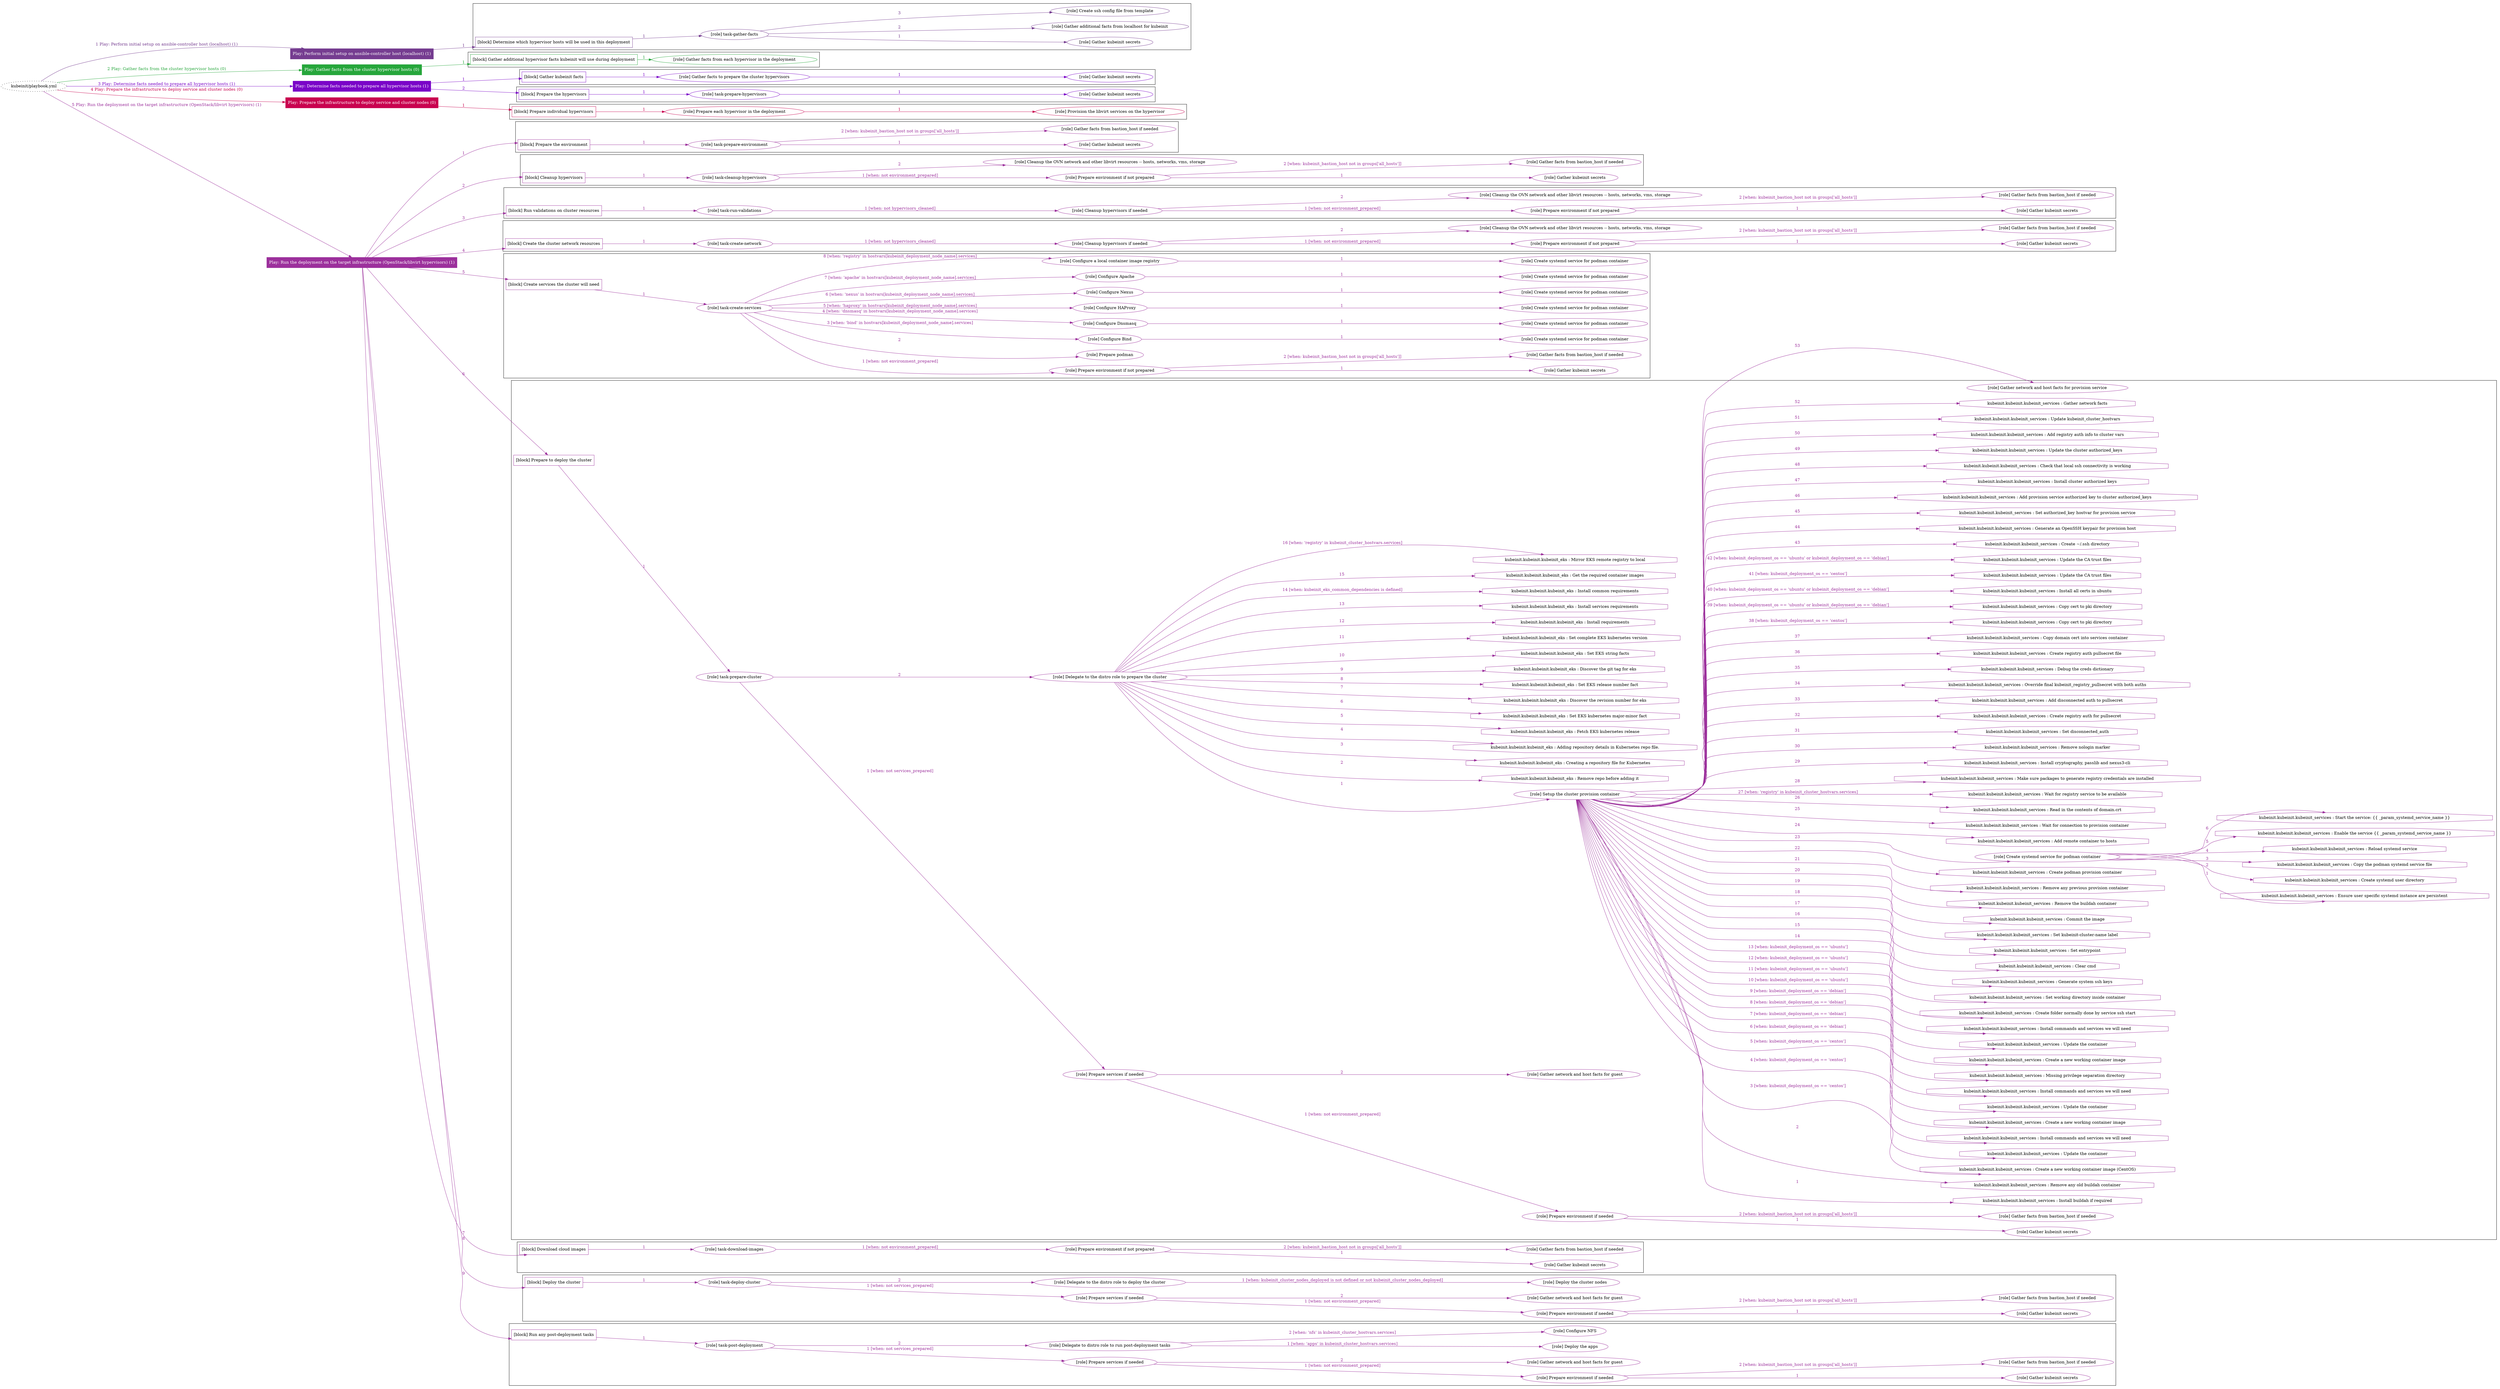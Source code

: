 digraph {
	graph [concentrate=true ordering=in rankdir=LR ratio=fill]
	edge [esep=5 sep=10]
	"kubeinit/playbook.yml" [URL="/home/runner/work/kubeinit/kubeinit/kubeinit/playbook.yml" id=playbook_2aebf609 style=dotted]
	"kubeinit/playbook.yml" -> play_71949d2e [label="1 Play: Perform initial setup on ansible-controller host (localhost) (1)" color="#753c90" fontcolor="#753c90" id=edge_play_71949d2e labeltooltip="1 Play: Perform initial setup on ansible-controller host (localhost) (1)" tooltip="1 Play: Perform initial setup on ansible-controller host (localhost) (1)"]
	subgraph "Play: Perform initial setup on ansible-controller host (localhost) (1)" {
		play_71949d2e [label="Play: Perform initial setup on ansible-controller host (localhost) (1)" URL="/home/runner/work/kubeinit/kubeinit/kubeinit/playbook.yml" color="#753c90" fontcolor="#ffffff" id=play_71949d2e shape=box style=filled tooltip=localhost]
		play_71949d2e -> block_a030cc12 [label=1 color="#753c90" fontcolor="#753c90" id=edge_block_a030cc12 labeltooltip=1 tooltip=1]
		subgraph cluster_block_a030cc12 {
			block_a030cc12 [label="[block] Determine which hypervisor hosts will be used in this deployment" URL="/home/runner/work/kubeinit/kubeinit/kubeinit/playbook.yml" color="#753c90" id=block_a030cc12 labeltooltip="Determine which hypervisor hosts will be used in this deployment" shape=box tooltip="Determine which hypervisor hosts will be used in this deployment"]
			block_a030cc12 -> role_1b857985 [label="1 " color="#753c90" fontcolor="#753c90" id=edge_role_1b857985 labeltooltip="1 " tooltip="1 "]
			subgraph "task-gather-facts" {
				role_1b857985 [label="[role] task-gather-facts" URL="/home/runner/work/kubeinit/kubeinit/kubeinit/playbook.yml" color="#753c90" id=role_1b857985 tooltip="task-gather-facts"]
				role_1b857985 -> role_dfd54720 [label="1 " color="#753c90" fontcolor="#753c90" id=edge_role_dfd54720 labeltooltip="1 " tooltip="1 "]
				subgraph "Gather kubeinit secrets" {
					role_dfd54720 [label="[role] Gather kubeinit secrets" URL="/home/runner/.ansible/collections/ansible_collections/kubeinit/kubeinit/roles/kubeinit_prepare/tasks/build_hypervisors_group.yml" color="#753c90" id=role_dfd54720 tooltip="Gather kubeinit secrets"]
				}
				role_1b857985 -> role_0bc8f75b [label="2 " color="#753c90" fontcolor="#753c90" id=edge_role_0bc8f75b labeltooltip="2 " tooltip="2 "]
				subgraph "Gather additional facts from localhost for kubeinit" {
					role_0bc8f75b [label="[role] Gather additional facts from localhost for kubeinit" URL="/home/runner/.ansible/collections/ansible_collections/kubeinit/kubeinit/roles/kubeinit_prepare/tasks/build_hypervisors_group.yml" color="#753c90" id=role_0bc8f75b tooltip="Gather additional facts from localhost for kubeinit"]
				}
				role_1b857985 -> role_a8fa1109 [label="3 " color="#753c90" fontcolor="#753c90" id=edge_role_a8fa1109 labeltooltip="3 " tooltip="3 "]
				subgraph "Create ssh config file from template" {
					role_a8fa1109 [label="[role] Create ssh config file from template" URL="/home/runner/.ansible/collections/ansible_collections/kubeinit/kubeinit/roles/kubeinit_prepare/tasks/build_hypervisors_group.yml" color="#753c90" id=role_a8fa1109 tooltip="Create ssh config file from template"]
				}
			}
		}
	}
	"kubeinit/playbook.yml" -> play_64b754de [label="2 Play: Gather facts from the cluster hypervisor hosts (0)" color="#26a63b" fontcolor="#26a63b" id=edge_play_64b754de labeltooltip="2 Play: Gather facts from the cluster hypervisor hosts (0)" tooltip="2 Play: Gather facts from the cluster hypervisor hosts (0)"]
	subgraph "Play: Gather facts from the cluster hypervisor hosts (0)" {
		play_64b754de [label="Play: Gather facts from the cluster hypervisor hosts (0)" URL="/home/runner/work/kubeinit/kubeinit/kubeinit/playbook.yml" color="#26a63b" fontcolor="#ffffff" id=play_64b754de shape=box style=filled tooltip="Play: Gather facts from the cluster hypervisor hosts (0)"]
		play_64b754de -> block_a3e30cf1 [label=1 color="#26a63b" fontcolor="#26a63b" id=edge_block_a3e30cf1 labeltooltip=1 tooltip=1]
		subgraph cluster_block_a3e30cf1 {
			block_a3e30cf1 [label="[block] Gather additional hypervisor facts kubeinit will use during deployment" URL="/home/runner/work/kubeinit/kubeinit/kubeinit/playbook.yml" color="#26a63b" id=block_a3e30cf1 labeltooltip="Gather additional hypervisor facts kubeinit will use during deployment" shape=box tooltip="Gather additional hypervisor facts kubeinit will use during deployment"]
			block_a3e30cf1 -> role_8a2bac41 [label="1 " color="#26a63b" fontcolor="#26a63b" id=edge_role_8a2bac41 labeltooltip="1 " tooltip="1 "]
			subgraph "Gather facts from each hypervisor in the deployment" {
				role_8a2bac41 [label="[role] Gather facts from each hypervisor in the deployment" URL="/home/runner/work/kubeinit/kubeinit/kubeinit/playbook.yml" color="#26a63b" id=role_8a2bac41 tooltip="Gather facts from each hypervisor in the deployment"]
			}
		}
	}
	"kubeinit/playbook.yml" -> play_79fb7ced [label="3 Play: Determine facts needed to prepare all hypervisor hosts (1)" color="#7a04c8" fontcolor="#7a04c8" id=edge_play_79fb7ced labeltooltip="3 Play: Determine facts needed to prepare all hypervisor hosts (1)" tooltip="3 Play: Determine facts needed to prepare all hypervisor hosts (1)"]
	subgraph "Play: Determine facts needed to prepare all hypervisor hosts (1)" {
		play_79fb7ced [label="Play: Determine facts needed to prepare all hypervisor hosts (1)" URL="/home/runner/work/kubeinit/kubeinit/kubeinit/playbook.yml" color="#7a04c8" fontcolor="#ffffff" id=play_79fb7ced shape=box style=filled tooltip=localhost]
		play_79fb7ced -> block_9a3bf6ed [label=1 color="#7a04c8" fontcolor="#7a04c8" id=edge_block_9a3bf6ed labeltooltip=1 tooltip=1]
		subgraph cluster_block_9a3bf6ed {
			block_9a3bf6ed [label="[block] Gather kubeinit facts" URL="/home/runner/work/kubeinit/kubeinit/kubeinit/playbook.yml" color="#7a04c8" id=block_9a3bf6ed labeltooltip="Gather kubeinit facts" shape=box tooltip="Gather kubeinit facts"]
			block_9a3bf6ed -> role_b9926e7f [label="1 " color="#7a04c8" fontcolor="#7a04c8" id=edge_role_b9926e7f labeltooltip="1 " tooltip="1 "]
			subgraph "Gather facts to prepare the cluster hypervisors" {
				role_b9926e7f [label="[role] Gather facts to prepare the cluster hypervisors" URL="/home/runner/work/kubeinit/kubeinit/kubeinit/playbook.yml" color="#7a04c8" id=role_b9926e7f tooltip="Gather facts to prepare the cluster hypervisors"]
				role_b9926e7f -> role_4b5a1491 [label="1 " color="#7a04c8" fontcolor="#7a04c8" id=edge_role_4b5a1491 labeltooltip="1 " tooltip="1 "]
				subgraph "Gather kubeinit secrets" {
					role_4b5a1491 [label="[role] Gather kubeinit secrets" URL="/home/runner/.ansible/collections/ansible_collections/kubeinit/kubeinit/roles/kubeinit_prepare/tasks/gather_kubeinit_facts.yml" color="#7a04c8" id=role_4b5a1491 tooltip="Gather kubeinit secrets"]
				}
			}
		}
		play_79fb7ced -> block_906dffe7 [label=2 color="#7a04c8" fontcolor="#7a04c8" id=edge_block_906dffe7 labeltooltip=2 tooltip=2]
		subgraph cluster_block_906dffe7 {
			block_906dffe7 [label="[block] Prepare the hypervisors" URL="/home/runner/work/kubeinit/kubeinit/kubeinit/playbook.yml" color="#7a04c8" id=block_906dffe7 labeltooltip="Prepare the hypervisors" shape=box tooltip="Prepare the hypervisors"]
			block_906dffe7 -> role_aa833c0e [label="1 " color="#7a04c8" fontcolor="#7a04c8" id=edge_role_aa833c0e labeltooltip="1 " tooltip="1 "]
			subgraph "task-prepare-hypervisors" {
				role_aa833c0e [label="[role] task-prepare-hypervisors" URL="/home/runner/work/kubeinit/kubeinit/kubeinit/playbook.yml" color="#7a04c8" id=role_aa833c0e tooltip="task-prepare-hypervisors"]
				role_aa833c0e -> role_70342575 [label="1 " color="#7a04c8" fontcolor="#7a04c8" id=edge_role_70342575 labeltooltip="1 " tooltip="1 "]
				subgraph "Gather kubeinit secrets" {
					role_70342575 [label="[role] Gather kubeinit secrets" URL="/home/runner/.ansible/collections/ansible_collections/kubeinit/kubeinit/roles/kubeinit_prepare/tasks/gather_kubeinit_facts.yml" color="#7a04c8" id=role_70342575 tooltip="Gather kubeinit secrets"]
				}
			}
		}
	}
	"kubeinit/playbook.yml" -> play_c5cebc4a [label="4 Play: Prepare the infrastructure to deploy service and cluster nodes (0)" color="#c9034f" fontcolor="#c9034f" id=edge_play_c5cebc4a labeltooltip="4 Play: Prepare the infrastructure to deploy service and cluster nodes (0)" tooltip="4 Play: Prepare the infrastructure to deploy service and cluster nodes (0)"]
	subgraph "Play: Prepare the infrastructure to deploy service and cluster nodes (0)" {
		play_c5cebc4a [label="Play: Prepare the infrastructure to deploy service and cluster nodes (0)" URL="/home/runner/work/kubeinit/kubeinit/kubeinit/playbook.yml" color="#c9034f" fontcolor="#ffffff" id=play_c5cebc4a shape=box style=filled tooltip="Play: Prepare the infrastructure to deploy service and cluster nodes (0)"]
		play_c5cebc4a -> block_0372233e [label=1 color="#c9034f" fontcolor="#c9034f" id=edge_block_0372233e labeltooltip=1 tooltip=1]
		subgraph cluster_block_0372233e {
			block_0372233e [label="[block] Prepare individual hypervisors" URL="/home/runner/work/kubeinit/kubeinit/kubeinit/playbook.yml" color="#c9034f" id=block_0372233e labeltooltip="Prepare individual hypervisors" shape=box tooltip="Prepare individual hypervisors"]
			block_0372233e -> role_4d892ce4 [label="1 " color="#c9034f" fontcolor="#c9034f" id=edge_role_4d892ce4 labeltooltip="1 " tooltip="1 "]
			subgraph "Prepare each hypervisor in the deployment" {
				role_4d892ce4 [label="[role] Prepare each hypervisor in the deployment" URL="/home/runner/work/kubeinit/kubeinit/kubeinit/playbook.yml" color="#c9034f" id=role_4d892ce4 tooltip="Prepare each hypervisor in the deployment"]
				role_4d892ce4 -> role_dffbcd03 [label="1 " color="#c9034f" fontcolor="#c9034f" id=edge_role_dffbcd03 labeltooltip="1 " tooltip="1 "]
				subgraph "Provision the libvirt services on the hypervisor" {
					role_dffbcd03 [label="[role] Provision the libvirt services on the hypervisor" URL="/home/runner/.ansible/collections/ansible_collections/kubeinit/kubeinit/roles/kubeinit_prepare/tasks/prepare_hypervisor.yml" color="#c9034f" id=role_dffbcd03 tooltip="Provision the libvirt services on the hypervisor"]
				}
			}
		}
	}
	"kubeinit/playbook.yml" -> play_d27fd6c7 [label="5 Play: Run the deployment on the target infrastructure (OpenStack/libvirt hypervisors) (1)" color="#9c309c" fontcolor="#9c309c" id=edge_play_d27fd6c7 labeltooltip="5 Play: Run the deployment on the target infrastructure (OpenStack/libvirt hypervisors) (1)" tooltip="5 Play: Run the deployment on the target infrastructure (OpenStack/libvirt hypervisors) (1)"]
	subgraph "Play: Run the deployment on the target infrastructure (OpenStack/libvirt hypervisors) (1)" {
		play_d27fd6c7 [label="Play: Run the deployment on the target infrastructure (OpenStack/libvirt hypervisors) (1)" URL="/home/runner/work/kubeinit/kubeinit/kubeinit/playbook.yml" color="#9c309c" fontcolor="#ffffff" id=play_d27fd6c7 shape=box style=filled tooltip=localhost]
		play_d27fd6c7 -> block_33b18167 [label=1 color="#9c309c" fontcolor="#9c309c" id=edge_block_33b18167 labeltooltip=1 tooltip=1]
		subgraph cluster_block_33b18167 {
			block_33b18167 [label="[block] Prepare the environment" URL="/home/runner/work/kubeinit/kubeinit/kubeinit/playbook.yml" color="#9c309c" id=block_33b18167 labeltooltip="Prepare the environment" shape=box tooltip="Prepare the environment"]
			block_33b18167 -> role_fb9f0603 [label="1 " color="#9c309c" fontcolor="#9c309c" id=edge_role_fb9f0603 labeltooltip="1 " tooltip="1 "]
			subgraph "task-prepare-environment" {
				role_fb9f0603 [label="[role] task-prepare-environment" URL="/home/runner/work/kubeinit/kubeinit/kubeinit/playbook.yml" color="#9c309c" id=role_fb9f0603 tooltip="task-prepare-environment"]
				role_fb9f0603 -> role_097c8016 [label="1 " color="#9c309c" fontcolor="#9c309c" id=edge_role_097c8016 labeltooltip="1 " tooltip="1 "]
				subgraph "Gather kubeinit secrets" {
					role_097c8016 [label="[role] Gather kubeinit secrets" URL="/home/runner/.ansible/collections/ansible_collections/kubeinit/kubeinit/roles/kubeinit_prepare/tasks/gather_kubeinit_facts.yml" color="#9c309c" id=role_097c8016 tooltip="Gather kubeinit secrets"]
				}
				role_fb9f0603 -> role_261978f5 [label="2 [when: kubeinit_bastion_host not in groups['all_hosts']]" color="#9c309c" fontcolor="#9c309c" id=edge_role_261978f5 labeltooltip="2 [when: kubeinit_bastion_host not in groups['all_hosts']]" tooltip="2 [when: kubeinit_bastion_host not in groups['all_hosts']]"]
				subgraph "Gather facts from bastion_host if needed" {
					role_261978f5 [label="[role] Gather facts from bastion_host if needed" URL="/home/runner/.ansible/collections/ansible_collections/kubeinit/kubeinit/roles/kubeinit_prepare/tasks/main.yml" color="#9c309c" id=role_261978f5 tooltip="Gather facts from bastion_host if needed"]
				}
			}
		}
		play_d27fd6c7 -> block_1f089178 [label=2 color="#9c309c" fontcolor="#9c309c" id=edge_block_1f089178 labeltooltip=2 tooltip=2]
		subgraph cluster_block_1f089178 {
			block_1f089178 [label="[block] Cleanup hypervisors" URL="/home/runner/work/kubeinit/kubeinit/kubeinit/playbook.yml" color="#9c309c" id=block_1f089178 labeltooltip="Cleanup hypervisors" shape=box tooltip="Cleanup hypervisors"]
			block_1f089178 -> role_c3463116 [label="1 " color="#9c309c" fontcolor="#9c309c" id=edge_role_c3463116 labeltooltip="1 " tooltip="1 "]
			subgraph "task-cleanup-hypervisors" {
				role_c3463116 [label="[role] task-cleanup-hypervisors" URL="/home/runner/work/kubeinit/kubeinit/kubeinit/playbook.yml" color="#9c309c" id=role_c3463116 tooltip="task-cleanup-hypervisors"]
				role_c3463116 -> role_7b9bf86b [label="1 [when: not environment_prepared]" color="#9c309c" fontcolor="#9c309c" id=edge_role_7b9bf86b labeltooltip="1 [when: not environment_prepared]" tooltip="1 [when: not environment_prepared]"]
				subgraph "Prepare environment if not prepared" {
					role_7b9bf86b [label="[role] Prepare environment if not prepared" URL="/home/runner/.ansible/collections/ansible_collections/kubeinit/kubeinit/roles/kubeinit_libvirt/tasks/cleanup_hypervisors.yml" color="#9c309c" id=role_7b9bf86b tooltip="Prepare environment if not prepared"]
					role_7b9bf86b -> role_6cf3271b [label="1 " color="#9c309c" fontcolor="#9c309c" id=edge_role_6cf3271b labeltooltip="1 " tooltip="1 "]
					subgraph "Gather kubeinit secrets" {
						role_6cf3271b [label="[role] Gather kubeinit secrets" URL="/home/runner/.ansible/collections/ansible_collections/kubeinit/kubeinit/roles/kubeinit_prepare/tasks/gather_kubeinit_facts.yml" color="#9c309c" id=role_6cf3271b tooltip="Gather kubeinit secrets"]
					}
					role_7b9bf86b -> role_f430ce7e [label="2 [when: kubeinit_bastion_host not in groups['all_hosts']]" color="#9c309c" fontcolor="#9c309c" id=edge_role_f430ce7e labeltooltip="2 [when: kubeinit_bastion_host not in groups['all_hosts']]" tooltip="2 [when: kubeinit_bastion_host not in groups['all_hosts']]"]
					subgraph "Gather facts from bastion_host if needed" {
						role_f430ce7e [label="[role] Gather facts from bastion_host if needed" URL="/home/runner/.ansible/collections/ansible_collections/kubeinit/kubeinit/roles/kubeinit_prepare/tasks/main.yml" color="#9c309c" id=role_f430ce7e tooltip="Gather facts from bastion_host if needed"]
					}
				}
				role_c3463116 -> role_35abb81c [label="2 " color="#9c309c" fontcolor="#9c309c" id=edge_role_35abb81c labeltooltip="2 " tooltip="2 "]
				subgraph "Cleanup the OVN network and other libvirt resources -- hosts, networks, vms, storage" {
					role_35abb81c [label="[role] Cleanup the OVN network and other libvirt resources -- hosts, networks, vms, storage" URL="/home/runner/.ansible/collections/ansible_collections/kubeinit/kubeinit/roles/kubeinit_libvirt/tasks/cleanup_hypervisors.yml" color="#9c309c" id=role_35abb81c tooltip="Cleanup the OVN network and other libvirt resources -- hosts, networks, vms, storage"]
				}
			}
		}
		play_d27fd6c7 -> block_ac15e43a [label=3 color="#9c309c" fontcolor="#9c309c" id=edge_block_ac15e43a labeltooltip=3 tooltip=3]
		subgraph cluster_block_ac15e43a {
			block_ac15e43a [label="[block] Run validations on cluster resources" URL="/home/runner/work/kubeinit/kubeinit/kubeinit/playbook.yml" color="#9c309c" id=block_ac15e43a labeltooltip="Run validations on cluster resources" shape=box tooltip="Run validations on cluster resources"]
			block_ac15e43a -> role_3d2fc47e [label="1 " color="#9c309c" fontcolor="#9c309c" id=edge_role_3d2fc47e labeltooltip="1 " tooltip="1 "]
			subgraph "task-run-validations" {
				role_3d2fc47e [label="[role] task-run-validations" URL="/home/runner/work/kubeinit/kubeinit/kubeinit/playbook.yml" color="#9c309c" id=role_3d2fc47e tooltip="task-run-validations"]
				role_3d2fc47e -> role_aa8da4cd [label="1 [when: not hypervisors_cleaned]" color="#9c309c" fontcolor="#9c309c" id=edge_role_aa8da4cd labeltooltip="1 [when: not hypervisors_cleaned]" tooltip="1 [when: not hypervisors_cleaned]"]
				subgraph "Cleanup hypervisors if needed" {
					role_aa8da4cd [label="[role] Cleanup hypervisors if needed" URL="/home/runner/.ansible/collections/ansible_collections/kubeinit/kubeinit/roles/kubeinit_validations/tasks/main.yml" color="#9c309c" id=role_aa8da4cd tooltip="Cleanup hypervisors if needed"]
					role_aa8da4cd -> role_b5fc6f44 [label="1 [when: not environment_prepared]" color="#9c309c" fontcolor="#9c309c" id=edge_role_b5fc6f44 labeltooltip="1 [when: not environment_prepared]" tooltip="1 [when: not environment_prepared]"]
					subgraph "Prepare environment if not prepared" {
						role_b5fc6f44 [label="[role] Prepare environment if not prepared" URL="/home/runner/.ansible/collections/ansible_collections/kubeinit/kubeinit/roles/kubeinit_libvirt/tasks/cleanup_hypervisors.yml" color="#9c309c" id=role_b5fc6f44 tooltip="Prepare environment if not prepared"]
						role_b5fc6f44 -> role_22be2b6d [label="1 " color="#9c309c" fontcolor="#9c309c" id=edge_role_22be2b6d labeltooltip="1 " tooltip="1 "]
						subgraph "Gather kubeinit secrets" {
							role_22be2b6d [label="[role] Gather kubeinit secrets" URL="/home/runner/.ansible/collections/ansible_collections/kubeinit/kubeinit/roles/kubeinit_prepare/tasks/gather_kubeinit_facts.yml" color="#9c309c" id=role_22be2b6d tooltip="Gather kubeinit secrets"]
						}
						role_b5fc6f44 -> role_2e911f7d [label="2 [when: kubeinit_bastion_host not in groups['all_hosts']]" color="#9c309c" fontcolor="#9c309c" id=edge_role_2e911f7d labeltooltip="2 [when: kubeinit_bastion_host not in groups['all_hosts']]" tooltip="2 [when: kubeinit_bastion_host not in groups['all_hosts']]"]
						subgraph "Gather facts from bastion_host if needed" {
							role_2e911f7d [label="[role] Gather facts from bastion_host if needed" URL="/home/runner/.ansible/collections/ansible_collections/kubeinit/kubeinit/roles/kubeinit_prepare/tasks/main.yml" color="#9c309c" id=role_2e911f7d tooltip="Gather facts from bastion_host if needed"]
						}
					}
					role_aa8da4cd -> role_b78c54e6 [label="2 " color="#9c309c" fontcolor="#9c309c" id=edge_role_b78c54e6 labeltooltip="2 " tooltip="2 "]
					subgraph "Cleanup the OVN network and other libvirt resources -- hosts, networks, vms, storage" {
						role_b78c54e6 [label="[role] Cleanup the OVN network and other libvirt resources -- hosts, networks, vms, storage" URL="/home/runner/.ansible/collections/ansible_collections/kubeinit/kubeinit/roles/kubeinit_libvirt/tasks/cleanup_hypervisors.yml" color="#9c309c" id=role_b78c54e6 tooltip="Cleanup the OVN network and other libvirt resources -- hosts, networks, vms, storage"]
					}
				}
			}
		}
		play_d27fd6c7 -> block_d887b4d4 [label=4 color="#9c309c" fontcolor="#9c309c" id=edge_block_d887b4d4 labeltooltip=4 tooltip=4]
		subgraph cluster_block_d887b4d4 {
			block_d887b4d4 [label="[block] Create the cluster network resources" URL="/home/runner/work/kubeinit/kubeinit/kubeinit/playbook.yml" color="#9c309c" id=block_d887b4d4 labeltooltip="Create the cluster network resources" shape=box tooltip="Create the cluster network resources"]
			block_d887b4d4 -> role_3bc0d43b [label="1 " color="#9c309c" fontcolor="#9c309c" id=edge_role_3bc0d43b labeltooltip="1 " tooltip="1 "]
			subgraph "task-create-network" {
				role_3bc0d43b [label="[role] task-create-network" URL="/home/runner/work/kubeinit/kubeinit/kubeinit/playbook.yml" color="#9c309c" id=role_3bc0d43b tooltip="task-create-network"]
				role_3bc0d43b -> role_75036007 [label="1 [when: not hypervisors_cleaned]" color="#9c309c" fontcolor="#9c309c" id=edge_role_75036007 labeltooltip="1 [when: not hypervisors_cleaned]" tooltip="1 [when: not hypervisors_cleaned]"]
				subgraph "Cleanup hypervisors if needed" {
					role_75036007 [label="[role] Cleanup hypervisors if needed" URL="/home/runner/.ansible/collections/ansible_collections/kubeinit/kubeinit/roles/kubeinit_libvirt/tasks/create_network.yml" color="#9c309c" id=role_75036007 tooltip="Cleanup hypervisors if needed"]
					role_75036007 -> role_5c4242e4 [label="1 [when: not environment_prepared]" color="#9c309c" fontcolor="#9c309c" id=edge_role_5c4242e4 labeltooltip="1 [when: not environment_prepared]" tooltip="1 [when: not environment_prepared]"]
					subgraph "Prepare environment if not prepared" {
						role_5c4242e4 [label="[role] Prepare environment if not prepared" URL="/home/runner/.ansible/collections/ansible_collections/kubeinit/kubeinit/roles/kubeinit_libvirt/tasks/cleanup_hypervisors.yml" color="#9c309c" id=role_5c4242e4 tooltip="Prepare environment if not prepared"]
						role_5c4242e4 -> role_45eea371 [label="1 " color="#9c309c" fontcolor="#9c309c" id=edge_role_45eea371 labeltooltip="1 " tooltip="1 "]
						subgraph "Gather kubeinit secrets" {
							role_45eea371 [label="[role] Gather kubeinit secrets" URL="/home/runner/.ansible/collections/ansible_collections/kubeinit/kubeinit/roles/kubeinit_prepare/tasks/gather_kubeinit_facts.yml" color="#9c309c" id=role_45eea371 tooltip="Gather kubeinit secrets"]
						}
						role_5c4242e4 -> role_67794e73 [label="2 [when: kubeinit_bastion_host not in groups['all_hosts']]" color="#9c309c" fontcolor="#9c309c" id=edge_role_67794e73 labeltooltip="2 [when: kubeinit_bastion_host not in groups['all_hosts']]" tooltip="2 [when: kubeinit_bastion_host not in groups['all_hosts']]"]
						subgraph "Gather facts from bastion_host if needed" {
							role_67794e73 [label="[role] Gather facts from bastion_host if needed" URL="/home/runner/.ansible/collections/ansible_collections/kubeinit/kubeinit/roles/kubeinit_prepare/tasks/main.yml" color="#9c309c" id=role_67794e73 tooltip="Gather facts from bastion_host if needed"]
						}
					}
					role_75036007 -> role_3b4403e3 [label="2 " color="#9c309c" fontcolor="#9c309c" id=edge_role_3b4403e3 labeltooltip="2 " tooltip="2 "]
					subgraph "Cleanup the OVN network and other libvirt resources -- hosts, networks, vms, storage" {
						role_3b4403e3 [label="[role] Cleanup the OVN network and other libvirt resources -- hosts, networks, vms, storage" URL="/home/runner/.ansible/collections/ansible_collections/kubeinit/kubeinit/roles/kubeinit_libvirt/tasks/cleanup_hypervisors.yml" color="#9c309c" id=role_3b4403e3 tooltip="Cleanup the OVN network and other libvirt resources -- hosts, networks, vms, storage"]
					}
				}
			}
		}
		play_d27fd6c7 -> block_9ac81fbc [label=5 color="#9c309c" fontcolor="#9c309c" id=edge_block_9ac81fbc labeltooltip=5 tooltip=5]
		subgraph cluster_block_9ac81fbc {
			block_9ac81fbc [label="[block] Create services the cluster will need" URL="/home/runner/work/kubeinit/kubeinit/kubeinit/playbook.yml" color="#9c309c" id=block_9ac81fbc labeltooltip="Create services the cluster will need" shape=box tooltip="Create services the cluster will need"]
			block_9ac81fbc -> role_9b1a7441 [label="1 " color="#9c309c" fontcolor="#9c309c" id=edge_role_9b1a7441 labeltooltip="1 " tooltip="1 "]
			subgraph "task-create-services" {
				role_9b1a7441 [label="[role] task-create-services" URL="/home/runner/work/kubeinit/kubeinit/kubeinit/playbook.yml" color="#9c309c" id=role_9b1a7441 tooltip="task-create-services"]
				role_9b1a7441 -> role_bec52677 [label="1 [when: not environment_prepared]" color="#9c309c" fontcolor="#9c309c" id=edge_role_bec52677 labeltooltip="1 [when: not environment_prepared]" tooltip="1 [when: not environment_prepared]"]
				subgraph "Prepare environment if not prepared" {
					role_bec52677 [label="[role] Prepare environment if not prepared" URL="/home/runner/.ansible/collections/ansible_collections/kubeinit/kubeinit/roles/kubeinit_services/tasks/main.yml" color="#9c309c" id=role_bec52677 tooltip="Prepare environment if not prepared"]
					role_bec52677 -> role_4494774e [label="1 " color="#9c309c" fontcolor="#9c309c" id=edge_role_4494774e labeltooltip="1 " tooltip="1 "]
					subgraph "Gather kubeinit secrets" {
						role_4494774e [label="[role] Gather kubeinit secrets" URL="/home/runner/.ansible/collections/ansible_collections/kubeinit/kubeinit/roles/kubeinit_prepare/tasks/gather_kubeinit_facts.yml" color="#9c309c" id=role_4494774e tooltip="Gather kubeinit secrets"]
					}
					role_bec52677 -> role_69b4662c [label="2 [when: kubeinit_bastion_host not in groups['all_hosts']]" color="#9c309c" fontcolor="#9c309c" id=edge_role_69b4662c labeltooltip="2 [when: kubeinit_bastion_host not in groups['all_hosts']]" tooltip="2 [when: kubeinit_bastion_host not in groups['all_hosts']]"]
					subgraph "Gather facts from bastion_host if needed" {
						role_69b4662c [label="[role] Gather facts from bastion_host if needed" URL="/home/runner/.ansible/collections/ansible_collections/kubeinit/kubeinit/roles/kubeinit_prepare/tasks/main.yml" color="#9c309c" id=role_69b4662c tooltip="Gather facts from bastion_host if needed"]
					}
				}
				role_9b1a7441 -> role_364cc6a5 [label="2 " color="#9c309c" fontcolor="#9c309c" id=edge_role_364cc6a5 labeltooltip="2 " tooltip="2 "]
				subgraph "Prepare podman" {
					role_364cc6a5 [label="[role] Prepare podman" URL="/home/runner/.ansible/collections/ansible_collections/kubeinit/kubeinit/roles/kubeinit_services/tasks/00_create_service_pod.yml" color="#9c309c" id=role_364cc6a5 tooltip="Prepare podman"]
				}
				role_9b1a7441 -> role_4b11811e [label="3 [when: 'bind' in hostvars[kubeinit_deployment_node_name].services]" color="#9c309c" fontcolor="#9c309c" id=edge_role_4b11811e labeltooltip="3 [when: 'bind' in hostvars[kubeinit_deployment_node_name].services]" tooltip="3 [when: 'bind' in hostvars[kubeinit_deployment_node_name].services]"]
				subgraph "Configure Bind" {
					role_4b11811e [label="[role] Configure Bind" URL="/home/runner/.ansible/collections/ansible_collections/kubeinit/kubeinit/roles/kubeinit_services/tasks/start_services_containers.yml" color="#9c309c" id=role_4b11811e tooltip="Configure Bind"]
					role_4b11811e -> role_6d4d23d5 [label="1 " color="#9c309c" fontcolor="#9c309c" id=edge_role_6d4d23d5 labeltooltip="1 " tooltip="1 "]
					subgraph "Create systemd service for podman container" {
						role_6d4d23d5 [label="[role] Create systemd service for podman container" URL="/home/runner/.ansible/collections/ansible_collections/kubeinit/kubeinit/roles/kubeinit_bind/tasks/main.yml" color="#9c309c" id=role_6d4d23d5 tooltip="Create systemd service for podman container"]
					}
				}
				role_9b1a7441 -> role_1a93da8a [label="4 [when: 'dnsmasq' in hostvars[kubeinit_deployment_node_name].services]" color="#9c309c" fontcolor="#9c309c" id=edge_role_1a93da8a labeltooltip="4 [when: 'dnsmasq' in hostvars[kubeinit_deployment_node_name].services]" tooltip="4 [when: 'dnsmasq' in hostvars[kubeinit_deployment_node_name].services]"]
				subgraph "Configure Dnsmasq" {
					role_1a93da8a [label="[role] Configure Dnsmasq" URL="/home/runner/.ansible/collections/ansible_collections/kubeinit/kubeinit/roles/kubeinit_services/tasks/start_services_containers.yml" color="#9c309c" id=role_1a93da8a tooltip="Configure Dnsmasq"]
					role_1a93da8a -> role_3f11d27e [label="1 " color="#9c309c" fontcolor="#9c309c" id=edge_role_3f11d27e labeltooltip="1 " tooltip="1 "]
					subgraph "Create systemd service for podman container" {
						role_3f11d27e [label="[role] Create systemd service for podman container" URL="/home/runner/.ansible/collections/ansible_collections/kubeinit/kubeinit/roles/kubeinit_dnsmasq/tasks/main.yml" color="#9c309c" id=role_3f11d27e tooltip="Create systemd service for podman container"]
					}
				}
				role_9b1a7441 -> role_be1a87e9 [label="5 [when: 'haproxy' in hostvars[kubeinit_deployment_node_name].services]" color="#9c309c" fontcolor="#9c309c" id=edge_role_be1a87e9 labeltooltip="5 [when: 'haproxy' in hostvars[kubeinit_deployment_node_name].services]" tooltip="5 [when: 'haproxy' in hostvars[kubeinit_deployment_node_name].services]"]
				subgraph "Configure HAProxy" {
					role_be1a87e9 [label="[role] Configure HAProxy" URL="/home/runner/.ansible/collections/ansible_collections/kubeinit/kubeinit/roles/kubeinit_services/tasks/start_services_containers.yml" color="#9c309c" id=role_be1a87e9 tooltip="Configure HAProxy"]
					role_be1a87e9 -> role_406fec0f [label="1 " color="#9c309c" fontcolor="#9c309c" id=edge_role_406fec0f labeltooltip="1 " tooltip="1 "]
					subgraph "Create systemd service for podman container" {
						role_406fec0f [label="[role] Create systemd service for podman container" URL="/home/runner/.ansible/collections/ansible_collections/kubeinit/kubeinit/roles/kubeinit_haproxy/tasks/main.yml" color="#9c309c" id=role_406fec0f tooltip="Create systemd service for podman container"]
					}
				}
				role_9b1a7441 -> role_e51148bf [label="6 [when: 'nexus' in hostvars[kubeinit_deployment_node_name].services]" color="#9c309c" fontcolor="#9c309c" id=edge_role_e51148bf labeltooltip="6 [when: 'nexus' in hostvars[kubeinit_deployment_node_name].services]" tooltip="6 [when: 'nexus' in hostvars[kubeinit_deployment_node_name].services]"]
				subgraph "Configure Nexus" {
					role_e51148bf [label="[role] Configure Nexus" URL="/home/runner/.ansible/collections/ansible_collections/kubeinit/kubeinit/roles/kubeinit_services/tasks/start_services_containers.yml" color="#9c309c" id=role_e51148bf tooltip="Configure Nexus"]
					role_e51148bf -> role_ffca2315 [label="1 " color="#9c309c" fontcolor="#9c309c" id=edge_role_ffca2315 labeltooltip="1 " tooltip="1 "]
					subgraph "Create systemd service for podman container" {
						role_ffca2315 [label="[role] Create systemd service for podman container" URL="/home/runner/.ansible/collections/ansible_collections/kubeinit/kubeinit/roles/kubeinit_nexus/tasks/main.yml" color="#9c309c" id=role_ffca2315 tooltip="Create systemd service for podman container"]
					}
				}
				role_9b1a7441 -> role_03cf6459 [label="7 [when: 'apache' in hostvars[kubeinit_deployment_node_name].services]" color="#9c309c" fontcolor="#9c309c" id=edge_role_03cf6459 labeltooltip="7 [when: 'apache' in hostvars[kubeinit_deployment_node_name].services]" tooltip="7 [when: 'apache' in hostvars[kubeinit_deployment_node_name].services]"]
				subgraph "Configure Apache" {
					role_03cf6459 [label="[role] Configure Apache" URL="/home/runner/.ansible/collections/ansible_collections/kubeinit/kubeinit/roles/kubeinit_services/tasks/start_services_containers.yml" color="#9c309c" id=role_03cf6459 tooltip="Configure Apache"]
					role_03cf6459 -> role_e2ac87dc [label="1 " color="#9c309c" fontcolor="#9c309c" id=edge_role_e2ac87dc labeltooltip="1 " tooltip="1 "]
					subgraph "Create systemd service for podman container" {
						role_e2ac87dc [label="[role] Create systemd service for podman container" URL="/home/runner/.ansible/collections/ansible_collections/kubeinit/kubeinit/roles/kubeinit_apache/tasks/main.yml" color="#9c309c" id=role_e2ac87dc tooltip="Create systemd service for podman container"]
					}
				}
				role_9b1a7441 -> role_a1e39f1b [label="8 [when: 'registry' in hostvars[kubeinit_deployment_node_name].services]" color="#9c309c" fontcolor="#9c309c" id=edge_role_a1e39f1b labeltooltip="8 [when: 'registry' in hostvars[kubeinit_deployment_node_name].services]" tooltip="8 [when: 'registry' in hostvars[kubeinit_deployment_node_name].services]"]
				subgraph "Configure a local container image registry" {
					role_a1e39f1b [label="[role] Configure a local container image registry" URL="/home/runner/.ansible/collections/ansible_collections/kubeinit/kubeinit/roles/kubeinit_services/tasks/start_services_containers.yml" color="#9c309c" id=role_a1e39f1b tooltip="Configure a local container image registry"]
					role_a1e39f1b -> role_015dc4de [label="1 " color="#9c309c" fontcolor="#9c309c" id=edge_role_015dc4de labeltooltip="1 " tooltip="1 "]
					subgraph "Create systemd service for podman container" {
						role_015dc4de [label="[role] Create systemd service for podman container" URL="/home/runner/.ansible/collections/ansible_collections/kubeinit/kubeinit/roles/kubeinit_registry/tasks/main.yml" color="#9c309c" id=role_015dc4de tooltip="Create systemd service for podman container"]
					}
				}
			}
		}
		play_d27fd6c7 -> block_a9c1ae51 [label=6 color="#9c309c" fontcolor="#9c309c" id=edge_block_a9c1ae51 labeltooltip=6 tooltip=6]
		subgraph cluster_block_a9c1ae51 {
			block_a9c1ae51 [label="[block] Prepare to deploy the cluster" URL="/home/runner/work/kubeinit/kubeinit/kubeinit/playbook.yml" color="#9c309c" id=block_a9c1ae51 labeltooltip="Prepare to deploy the cluster" shape=box tooltip="Prepare to deploy the cluster"]
			block_a9c1ae51 -> role_1050de5f [label="1 " color="#9c309c" fontcolor="#9c309c" id=edge_role_1050de5f labeltooltip="1 " tooltip="1 "]
			subgraph "task-prepare-cluster" {
				role_1050de5f [label="[role] task-prepare-cluster" URL="/home/runner/work/kubeinit/kubeinit/kubeinit/playbook.yml" color="#9c309c" id=role_1050de5f tooltip="task-prepare-cluster"]
				role_1050de5f -> role_1c317473 [label="1 [when: not services_prepared]" color="#9c309c" fontcolor="#9c309c" id=edge_role_1c317473 labeltooltip="1 [when: not services_prepared]" tooltip="1 [when: not services_prepared]"]
				subgraph "Prepare services if needed" {
					role_1c317473 [label="[role] Prepare services if needed" URL="/home/runner/.ansible/collections/ansible_collections/kubeinit/kubeinit/roles/kubeinit_prepare/tasks/prepare_cluster.yml" color="#9c309c" id=role_1c317473 tooltip="Prepare services if needed"]
					role_1c317473 -> role_8ec8ac79 [label="1 [when: not environment_prepared]" color="#9c309c" fontcolor="#9c309c" id=edge_role_8ec8ac79 labeltooltip="1 [when: not environment_prepared]" tooltip="1 [when: not environment_prepared]"]
					subgraph "Prepare environment if needed" {
						role_8ec8ac79 [label="[role] Prepare environment if needed" URL="/home/runner/.ansible/collections/ansible_collections/kubeinit/kubeinit/roles/kubeinit_services/tasks/prepare_services.yml" color="#9c309c" id=role_8ec8ac79 tooltip="Prepare environment if needed"]
						role_8ec8ac79 -> role_0f7937ca [label="1 " color="#9c309c" fontcolor="#9c309c" id=edge_role_0f7937ca labeltooltip="1 " tooltip="1 "]
						subgraph "Gather kubeinit secrets" {
							role_0f7937ca [label="[role] Gather kubeinit secrets" URL="/home/runner/.ansible/collections/ansible_collections/kubeinit/kubeinit/roles/kubeinit_prepare/tasks/gather_kubeinit_facts.yml" color="#9c309c" id=role_0f7937ca tooltip="Gather kubeinit secrets"]
						}
						role_8ec8ac79 -> role_103cc18c [label="2 [when: kubeinit_bastion_host not in groups['all_hosts']]" color="#9c309c" fontcolor="#9c309c" id=edge_role_103cc18c labeltooltip="2 [when: kubeinit_bastion_host not in groups['all_hosts']]" tooltip="2 [when: kubeinit_bastion_host not in groups['all_hosts']]"]
						subgraph "Gather facts from bastion_host if needed" {
							role_103cc18c [label="[role] Gather facts from bastion_host if needed" URL="/home/runner/.ansible/collections/ansible_collections/kubeinit/kubeinit/roles/kubeinit_prepare/tasks/main.yml" color="#9c309c" id=role_103cc18c tooltip="Gather facts from bastion_host if needed"]
						}
					}
					role_1c317473 -> role_05b6e7f7 [label="2 " color="#9c309c" fontcolor="#9c309c" id=edge_role_05b6e7f7 labeltooltip="2 " tooltip="2 "]
					subgraph "Gather network and host facts for guest" {
						role_05b6e7f7 [label="[role] Gather network and host facts for guest" URL="/home/runner/.ansible/collections/ansible_collections/kubeinit/kubeinit/roles/kubeinit_services/tasks/prepare_services.yml" color="#9c309c" id=role_05b6e7f7 tooltip="Gather network and host facts for guest"]
					}
				}
				role_1050de5f -> role_40897935 [label="2 " color="#9c309c" fontcolor="#9c309c" id=edge_role_40897935 labeltooltip="2 " tooltip="2 "]
				subgraph "Delegate to the distro role to prepare the cluster" {
					role_40897935 [label="[role] Delegate to the distro role to prepare the cluster" URL="/home/runner/.ansible/collections/ansible_collections/kubeinit/kubeinit/roles/kubeinit_prepare/tasks/prepare_cluster.yml" color="#9c309c" id=role_40897935 tooltip="Delegate to the distro role to prepare the cluster"]
					role_40897935 -> role_aa23688e [label="1 " color="#9c309c" fontcolor="#9c309c" id=edge_role_aa23688e labeltooltip="1 " tooltip="1 "]
					subgraph "Setup the cluster provision container" {
						role_aa23688e [label="[role] Setup the cluster provision container" URL="/home/runner/.ansible/collections/ansible_collections/kubeinit/kubeinit/roles/kubeinit_eks/tasks/prepare_cluster.yml" color="#9c309c" id=role_aa23688e tooltip="Setup the cluster provision container"]
						task_021514cd [label="kubeinit.kubeinit.kubeinit_services : Install buildah if required" URL="/home/runner/.ansible/collections/ansible_collections/kubeinit/kubeinit/roles/kubeinit_services/tasks/create_provision_container.yml" color="#9c309c" id=task_021514cd shape=octagon tooltip="kubeinit.kubeinit.kubeinit_services : Install buildah if required"]
						role_aa23688e -> task_021514cd [label="1 " color="#9c309c" fontcolor="#9c309c" id=edge_task_021514cd labeltooltip="1 " tooltip="1 "]
						task_6660e0ad [label="kubeinit.kubeinit.kubeinit_services : Remove any old buildah container" URL="/home/runner/.ansible/collections/ansible_collections/kubeinit/kubeinit/roles/kubeinit_services/tasks/create_provision_container.yml" color="#9c309c" id=task_6660e0ad shape=octagon tooltip="kubeinit.kubeinit.kubeinit_services : Remove any old buildah container"]
						role_aa23688e -> task_6660e0ad [label="2 " color="#9c309c" fontcolor="#9c309c" id=edge_task_6660e0ad labeltooltip="2 " tooltip="2 "]
						task_058b42d4 [label="kubeinit.kubeinit.kubeinit_services : Create a new working container image (CentOS)" URL="/home/runner/.ansible/collections/ansible_collections/kubeinit/kubeinit/roles/kubeinit_services/tasks/create_provision_container.yml" color="#9c309c" id=task_058b42d4 shape=octagon tooltip="kubeinit.kubeinit.kubeinit_services : Create a new working container image (CentOS)"]
						role_aa23688e -> task_058b42d4 [label="3 [when: kubeinit_deployment_os == 'centos']" color="#9c309c" fontcolor="#9c309c" id=edge_task_058b42d4 labeltooltip="3 [when: kubeinit_deployment_os == 'centos']" tooltip="3 [when: kubeinit_deployment_os == 'centos']"]
						task_9a4ccfdd [label="kubeinit.kubeinit.kubeinit_services : Update the container" URL="/home/runner/.ansible/collections/ansible_collections/kubeinit/kubeinit/roles/kubeinit_services/tasks/create_provision_container.yml" color="#9c309c" id=task_9a4ccfdd shape=octagon tooltip="kubeinit.kubeinit.kubeinit_services : Update the container"]
						role_aa23688e -> task_9a4ccfdd [label="4 [when: kubeinit_deployment_os == 'centos']" color="#9c309c" fontcolor="#9c309c" id=edge_task_9a4ccfdd labeltooltip="4 [when: kubeinit_deployment_os == 'centos']" tooltip="4 [when: kubeinit_deployment_os == 'centos']"]
						task_b9bdc645 [label="kubeinit.kubeinit.kubeinit_services : Install commands and services we will need" URL="/home/runner/.ansible/collections/ansible_collections/kubeinit/kubeinit/roles/kubeinit_services/tasks/create_provision_container.yml" color="#9c309c" id=task_b9bdc645 shape=octagon tooltip="kubeinit.kubeinit.kubeinit_services : Install commands and services we will need"]
						role_aa23688e -> task_b9bdc645 [label="5 [when: kubeinit_deployment_os == 'centos']" color="#9c309c" fontcolor="#9c309c" id=edge_task_b9bdc645 labeltooltip="5 [when: kubeinit_deployment_os == 'centos']" tooltip="5 [when: kubeinit_deployment_os == 'centos']"]
						task_ec220318 [label="kubeinit.kubeinit.kubeinit_services : Create a new working container image" URL="/home/runner/.ansible/collections/ansible_collections/kubeinit/kubeinit/roles/kubeinit_services/tasks/create_provision_container.yml" color="#9c309c" id=task_ec220318 shape=octagon tooltip="kubeinit.kubeinit.kubeinit_services : Create a new working container image"]
						role_aa23688e -> task_ec220318 [label="6 [when: kubeinit_deployment_os == 'debian']" color="#9c309c" fontcolor="#9c309c" id=edge_task_ec220318 labeltooltip="6 [when: kubeinit_deployment_os == 'debian']" tooltip="6 [when: kubeinit_deployment_os == 'debian']"]
						task_bf3c318a [label="kubeinit.kubeinit.kubeinit_services : Update the container" URL="/home/runner/.ansible/collections/ansible_collections/kubeinit/kubeinit/roles/kubeinit_services/tasks/create_provision_container.yml" color="#9c309c" id=task_bf3c318a shape=octagon tooltip="kubeinit.kubeinit.kubeinit_services : Update the container"]
						role_aa23688e -> task_bf3c318a [label="7 [when: kubeinit_deployment_os == 'debian']" color="#9c309c" fontcolor="#9c309c" id=edge_task_bf3c318a labeltooltip="7 [when: kubeinit_deployment_os == 'debian']" tooltip="7 [when: kubeinit_deployment_os == 'debian']"]
						task_98471d2a [label="kubeinit.kubeinit.kubeinit_services : Install commands and services we will need" URL="/home/runner/.ansible/collections/ansible_collections/kubeinit/kubeinit/roles/kubeinit_services/tasks/create_provision_container.yml" color="#9c309c" id=task_98471d2a shape=octagon tooltip="kubeinit.kubeinit.kubeinit_services : Install commands and services we will need"]
						role_aa23688e -> task_98471d2a [label="8 [when: kubeinit_deployment_os == 'debian']" color="#9c309c" fontcolor="#9c309c" id=edge_task_98471d2a labeltooltip="8 [when: kubeinit_deployment_os == 'debian']" tooltip="8 [when: kubeinit_deployment_os == 'debian']"]
						task_246fe0a3 [label="kubeinit.kubeinit.kubeinit_services : Missing privilege separation directory" URL="/home/runner/.ansible/collections/ansible_collections/kubeinit/kubeinit/roles/kubeinit_services/tasks/create_provision_container.yml" color="#9c309c" id=task_246fe0a3 shape=octagon tooltip="kubeinit.kubeinit.kubeinit_services : Missing privilege separation directory"]
						role_aa23688e -> task_246fe0a3 [label="9 [when: kubeinit_deployment_os == 'debian']" color="#9c309c" fontcolor="#9c309c" id=edge_task_246fe0a3 labeltooltip="9 [when: kubeinit_deployment_os == 'debian']" tooltip="9 [when: kubeinit_deployment_os == 'debian']"]
						task_6e42ae70 [label="kubeinit.kubeinit.kubeinit_services : Create a new working container image" URL="/home/runner/.ansible/collections/ansible_collections/kubeinit/kubeinit/roles/kubeinit_services/tasks/create_provision_container.yml" color="#9c309c" id=task_6e42ae70 shape=octagon tooltip="kubeinit.kubeinit.kubeinit_services : Create a new working container image"]
						role_aa23688e -> task_6e42ae70 [label="10 [when: kubeinit_deployment_os == 'ubuntu']" color="#9c309c" fontcolor="#9c309c" id=edge_task_6e42ae70 labeltooltip="10 [when: kubeinit_deployment_os == 'ubuntu']" tooltip="10 [when: kubeinit_deployment_os == 'ubuntu']"]
						task_5dd4ffc3 [label="kubeinit.kubeinit.kubeinit_services : Update the container" URL="/home/runner/.ansible/collections/ansible_collections/kubeinit/kubeinit/roles/kubeinit_services/tasks/create_provision_container.yml" color="#9c309c" id=task_5dd4ffc3 shape=octagon tooltip="kubeinit.kubeinit.kubeinit_services : Update the container"]
						role_aa23688e -> task_5dd4ffc3 [label="11 [when: kubeinit_deployment_os == 'ubuntu']" color="#9c309c" fontcolor="#9c309c" id=edge_task_5dd4ffc3 labeltooltip="11 [when: kubeinit_deployment_os == 'ubuntu']" tooltip="11 [when: kubeinit_deployment_os == 'ubuntu']"]
						task_be7415bb [label="kubeinit.kubeinit.kubeinit_services : Install commands and services we will need" URL="/home/runner/.ansible/collections/ansible_collections/kubeinit/kubeinit/roles/kubeinit_services/tasks/create_provision_container.yml" color="#9c309c" id=task_be7415bb shape=octagon tooltip="kubeinit.kubeinit.kubeinit_services : Install commands and services we will need"]
						role_aa23688e -> task_be7415bb [label="12 [when: kubeinit_deployment_os == 'ubuntu']" color="#9c309c" fontcolor="#9c309c" id=edge_task_be7415bb labeltooltip="12 [when: kubeinit_deployment_os == 'ubuntu']" tooltip="12 [when: kubeinit_deployment_os == 'ubuntu']"]
						task_d7da2806 [label="kubeinit.kubeinit.kubeinit_services : Create folder normally done by service ssh start" URL="/home/runner/.ansible/collections/ansible_collections/kubeinit/kubeinit/roles/kubeinit_services/tasks/create_provision_container.yml" color="#9c309c" id=task_d7da2806 shape=octagon tooltip="kubeinit.kubeinit.kubeinit_services : Create folder normally done by service ssh start"]
						role_aa23688e -> task_d7da2806 [label="13 [when: kubeinit_deployment_os == 'ubuntu']" color="#9c309c" fontcolor="#9c309c" id=edge_task_d7da2806 labeltooltip="13 [when: kubeinit_deployment_os == 'ubuntu']" tooltip="13 [when: kubeinit_deployment_os == 'ubuntu']"]
						task_7d1869f6 [label="kubeinit.kubeinit.kubeinit_services : Set working directory inside container" URL="/home/runner/.ansible/collections/ansible_collections/kubeinit/kubeinit/roles/kubeinit_services/tasks/create_provision_container.yml" color="#9c309c" id=task_7d1869f6 shape=octagon tooltip="kubeinit.kubeinit.kubeinit_services : Set working directory inside container"]
						role_aa23688e -> task_7d1869f6 [label="14 " color="#9c309c" fontcolor="#9c309c" id=edge_task_7d1869f6 labeltooltip="14 " tooltip="14 "]
						task_3fb2acb1 [label="kubeinit.kubeinit.kubeinit_services : Generate system ssh keys" URL="/home/runner/.ansible/collections/ansible_collections/kubeinit/kubeinit/roles/kubeinit_services/tasks/create_provision_container.yml" color="#9c309c" id=task_3fb2acb1 shape=octagon tooltip="kubeinit.kubeinit.kubeinit_services : Generate system ssh keys"]
						role_aa23688e -> task_3fb2acb1 [label="15 " color="#9c309c" fontcolor="#9c309c" id=edge_task_3fb2acb1 labeltooltip="15 " tooltip="15 "]
						task_2fab0b7d [label="kubeinit.kubeinit.kubeinit_services : Clear cmd" URL="/home/runner/.ansible/collections/ansible_collections/kubeinit/kubeinit/roles/kubeinit_services/tasks/create_provision_container.yml" color="#9c309c" id=task_2fab0b7d shape=octagon tooltip="kubeinit.kubeinit.kubeinit_services : Clear cmd"]
						role_aa23688e -> task_2fab0b7d [label="16 " color="#9c309c" fontcolor="#9c309c" id=edge_task_2fab0b7d labeltooltip="16 " tooltip="16 "]
						task_f41d0765 [label="kubeinit.kubeinit.kubeinit_services : Set entrypoint" URL="/home/runner/.ansible/collections/ansible_collections/kubeinit/kubeinit/roles/kubeinit_services/tasks/create_provision_container.yml" color="#9c309c" id=task_f41d0765 shape=octagon tooltip="kubeinit.kubeinit.kubeinit_services : Set entrypoint"]
						role_aa23688e -> task_f41d0765 [label="17 " color="#9c309c" fontcolor="#9c309c" id=edge_task_f41d0765 labeltooltip="17 " tooltip="17 "]
						task_dfa1dbe6 [label="kubeinit.kubeinit.kubeinit_services : Set kubeinit-cluster-name label" URL="/home/runner/.ansible/collections/ansible_collections/kubeinit/kubeinit/roles/kubeinit_services/tasks/create_provision_container.yml" color="#9c309c" id=task_dfa1dbe6 shape=octagon tooltip="kubeinit.kubeinit.kubeinit_services : Set kubeinit-cluster-name label"]
						role_aa23688e -> task_dfa1dbe6 [label="18 " color="#9c309c" fontcolor="#9c309c" id=edge_task_dfa1dbe6 labeltooltip="18 " tooltip="18 "]
						task_26d993c6 [label="kubeinit.kubeinit.kubeinit_services : Commit the image" URL="/home/runner/.ansible/collections/ansible_collections/kubeinit/kubeinit/roles/kubeinit_services/tasks/create_provision_container.yml" color="#9c309c" id=task_26d993c6 shape=octagon tooltip="kubeinit.kubeinit.kubeinit_services : Commit the image"]
						role_aa23688e -> task_26d993c6 [label="19 " color="#9c309c" fontcolor="#9c309c" id=edge_task_26d993c6 labeltooltip="19 " tooltip="19 "]
						task_e250fcef [label="kubeinit.kubeinit.kubeinit_services : Remove the buildah container" URL="/home/runner/.ansible/collections/ansible_collections/kubeinit/kubeinit/roles/kubeinit_services/tasks/create_provision_container.yml" color="#9c309c" id=task_e250fcef shape=octagon tooltip="kubeinit.kubeinit.kubeinit_services : Remove the buildah container"]
						role_aa23688e -> task_e250fcef [label="20 " color="#9c309c" fontcolor="#9c309c" id=edge_task_e250fcef labeltooltip="20 " tooltip="20 "]
						task_9585662e [label="kubeinit.kubeinit.kubeinit_services : Remove any previous provision container" URL="/home/runner/.ansible/collections/ansible_collections/kubeinit/kubeinit/roles/kubeinit_services/tasks/create_provision_container.yml" color="#9c309c" id=task_9585662e shape=octagon tooltip="kubeinit.kubeinit.kubeinit_services : Remove any previous provision container"]
						role_aa23688e -> task_9585662e [label="21 " color="#9c309c" fontcolor="#9c309c" id=edge_task_9585662e labeltooltip="21 " tooltip="21 "]
						task_56a15f42 [label="kubeinit.kubeinit.kubeinit_services : Create podman provision container" URL="/home/runner/.ansible/collections/ansible_collections/kubeinit/kubeinit/roles/kubeinit_services/tasks/create_provision_container.yml" color="#9c309c" id=task_56a15f42 shape=octagon tooltip="kubeinit.kubeinit.kubeinit_services : Create podman provision container"]
						role_aa23688e -> task_56a15f42 [label="22 " color="#9c309c" fontcolor="#9c309c" id=edge_task_56a15f42 labeltooltip="22 " tooltip="22 "]
						role_aa23688e -> role_b95071d5 [label="23 " color="#9c309c" fontcolor="#9c309c" id=edge_role_b95071d5 labeltooltip="23 " tooltip="23 "]
						subgraph "Create systemd service for podman container" {
							role_b95071d5 [label="[role] Create systemd service for podman container" URL="/home/runner/.ansible/collections/ansible_collections/kubeinit/kubeinit/roles/kubeinit_services/tasks/create_provision_container.yml" color="#9c309c" id=role_b95071d5 tooltip="Create systemd service for podman container"]
							task_71ae2282 [label="kubeinit.kubeinit.kubeinit_services : Ensure user specific systemd instance are persistent" URL="/home/runner/.ansible/collections/ansible_collections/kubeinit/kubeinit/roles/kubeinit_services/tasks/create_managed_service.yml" color="#9c309c" id=task_71ae2282 shape=octagon tooltip="kubeinit.kubeinit.kubeinit_services : Ensure user specific systemd instance are persistent"]
							role_b95071d5 -> task_71ae2282 [label="1 " color="#9c309c" fontcolor="#9c309c" id=edge_task_71ae2282 labeltooltip="1 " tooltip="1 "]
							task_2f559a89 [label="kubeinit.kubeinit.kubeinit_services : Create systemd user directory" URL="/home/runner/.ansible/collections/ansible_collections/kubeinit/kubeinit/roles/kubeinit_services/tasks/create_managed_service.yml" color="#9c309c" id=task_2f559a89 shape=octagon tooltip="kubeinit.kubeinit.kubeinit_services : Create systemd user directory"]
							role_b95071d5 -> task_2f559a89 [label="2 " color="#9c309c" fontcolor="#9c309c" id=edge_task_2f559a89 labeltooltip="2 " tooltip="2 "]
							task_a4cb994a [label="kubeinit.kubeinit.kubeinit_services : Copy the podman systemd service file" URL="/home/runner/.ansible/collections/ansible_collections/kubeinit/kubeinit/roles/kubeinit_services/tasks/create_managed_service.yml" color="#9c309c" id=task_a4cb994a shape=octagon tooltip="kubeinit.kubeinit.kubeinit_services : Copy the podman systemd service file"]
							role_b95071d5 -> task_a4cb994a [label="3 " color="#9c309c" fontcolor="#9c309c" id=edge_task_a4cb994a labeltooltip="3 " tooltip="3 "]
							task_f1676f29 [label="kubeinit.kubeinit.kubeinit_services : Reload systemd service" URL="/home/runner/.ansible/collections/ansible_collections/kubeinit/kubeinit/roles/kubeinit_services/tasks/create_managed_service.yml" color="#9c309c" id=task_f1676f29 shape=octagon tooltip="kubeinit.kubeinit.kubeinit_services : Reload systemd service"]
							role_b95071d5 -> task_f1676f29 [label="4 " color="#9c309c" fontcolor="#9c309c" id=edge_task_f1676f29 labeltooltip="4 " tooltip="4 "]
							task_d4ec5ba0 [label="kubeinit.kubeinit.kubeinit_services : Enable the service {{ _param_systemd_service_name }}" URL="/home/runner/.ansible/collections/ansible_collections/kubeinit/kubeinit/roles/kubeinit_services/tasks/create_managed_service.yml" color="#9c309c" id=task_d4ec5ba0 shape=octagon tooltip="kubeinit.kubeinit.kubeinit_services : Enable the service {{ _param_systemd_service_name }}"]
							role_b95071d5 -> task_d4ec5ba0 [label="5 " color="#9c309c" fontcolor="#9c309c" id=edge_task_d4ec5ba0 labeltooltip="5 " tooltip="5 "]
							task_6b7882ff [label="kubeinit.kubeinit.kubeinit_services : Start the service: {{ _param_systemd_service_name }}" URL="/home/runner/.ansible/collections/ansible_collections/kubeinit/kubeinit/roles/kubeinit_services/tasks/create_managed_service.yml" color="#9c309c" id=task_6b7882ff shape=octagon tooltip="kubeinit.kubeinit.kubeinit_services : Start the service: {{ _param_systemd_service_name }}"]
							role_b95071d5 -> task_6b7882ff [label="6 " color="#9c309c" fontcolor="#9c309c" id=edge_task_6b7882ff labeltooltip="6 " tooltip="6 "]
						}
						task_67f24c27 [label="kubeinit.kubeinit.kubeinit_services : Add remote container to hosts" URL="/home/runner/.ansible/collections/ansible_collections/kubeinit/kubeinit/roles/kubeinit_services/tasks/create_provision_container.yml" color="#9c309c" id=task_67f24c27 shape=octagon tooltip="kubeinit.kubeinit.kubeinit_services : Add remote container to hosts"]
						role_aa23688e -> task_67f24c27 [label="24 " color="#9c309c" fontcolor="#9c309c" id=edge_task_67f24c27 labeltooltip="24 " tooltip="24 "]
						task_c7eccfe1 [label="kubeinit.kubeinit.kubeinit_services : Wait for connection to provision container" URL="/home/runner/.ansible/collections/ansible_collections/kubeinit/kubeinit/roles/kubeinit_services/tasks/create_provision_container.yml" color="#9c309c" id=task_c7eccfe1 shape=octagon tooltip="kubeinit.kubeinit.kubeinit_services : Wait for connection to provision container"]
						role_aa23688e -> task_c7eccfe1 [label="25 " color="#9c309c" fontcolor="#9c309c" id=edge_task_c7eccfe1 labeltooltip="25 " tooltip="25 "]
						task_6bc3bb5c [label="kubeinit.kubeinit.kubeinit_services : Read in the contents of domain.crt" URL="/home/runner/.ansible/collections/ansible_collections/kubeinit/kubeinit/roles/kubeinit_services/tasks/create_provision_container.yml" color="#9c309c" id=task_6bc3bb5c shape=octagon tooltip="kubeinit.kubeinit.kubeinit_services : Read in the contents of domain.crt"]
						role_aa23688e -> task_6bc3bb5c [label="26 " color="#9c309c" fontcolor="#9c309c" id=edge_task_6bc3bb5c labeltooltip="26 " tooltip="26 "]
						task_e096da49 [label="kubeinit.kubeinit.kubeinit_services : Wait for registry service to be available" URL="/home/runner/.ansible/collections/ansible_collections/kubeinit/kubeinit/roles/kubeinit_services/tasks/create_provision_container.yml" color="#9c309c" id=task_e096da49 shape=octagon tooltip="kubeinit.kubeinit.kubeinit_services : Wait for registry service to be available"]
						role_aa23688e -> task_e096da49 [label="27 [when: 'registry' in kubeinit_cluster_hostvars.services]" color="#9c309c" fontcolor="#9c309c" id=edge_task_e096da49 labeltooltip="27 [when: 'registry' in kubeinit_cluster_hostvars.services]" tooltip="27 [when: 'registry' in kubeinit_cluster_hostvars.services]"]
						task_2ab069fa [label="kubeinit.kubeinit.kubeinit_services : Make sure packages to generate registry credentials are installed" URL="/home/runner/.ansible/collections/ansible_collections/kubeinit/kubeinit/roles/kubeinit_services/tasks/create_provision_container.yml" color="#9c309c" id=task_2ab069fa shape=octagon tooltip="kubeinit.kubeinit.kubeinit_services : Make sure packages to generate registry credentials are installed"]
						role_aa23688e -> task_2ab069fa [label="28 " color="#9c309c" fontcolor="#9c309c" id=edge_task_2ab069fa labeltooltip="28 " tooltip="28 "]
						task_b649810b [label="kubeinit.kubeinit.kubeinit_services : Install cryptography, passlib and nexus3-cli" URL="/home/runner/.ansible/collections/ansible_collections/kubeinit/kubeinit/roles/kubeinit_services/tasks/create_provision_container.yml" color="#9c309c" id=task_b649810b shape=octagon tooltip="kubeinit.kubeinit.kubeinit_services : Install cryptography, passlib and nexus3-cli"]
						role_aa23688e -> task_b649810b [label="29 " color="#9c309c" fontcolor="#9c309c" id=edge_task_b649810b labeltooltip="29 " tooltip="29 "]
						task_c9432bdf [label="kubeinit.kubeinit.kubeinit_services : Remove nologin marker" URL="/home/runner/.ansible/collections/ansible_collections/kubeinit/kubeinit/roles/kubeinit_services/tasks/create_provision_container.yml" color="#9c309c" id=task_c9432bdf shape=octagon tooltip="kubeinit.kubeinit.kubeinit_services : Remove nologin marker"]
						role_aa23688e -> task_c9432bdf [label="30 " color="#9c309c" fontcolor="#9c309c" id=edge_task_c9432bdf labeltooltip="30 " tooltip="30 "]
						task_1c159ed7 [label="kubeinit.kubeinit.kubeinit_services : Set disconnected_auth" URL="/home/runner/.ansible/collections/ansible_collections/kubeinit/kubeinit/roles/kubeinit_services/tasks/create_provision_container.yml" color="#9c309c" id=task_1c159ed7 shape=octagon tooltip="kubeinit.kubeinit.kubeinit_services : Set disconnected_auth"]
						role_aa23688e -> task_1c159ed7 [label="31 " color="#9c309c" fontcolor="#9c309c" id=edge_task_1c159ed7 labeltooltip="31 " tooltip="31 "]
						task_03015cd0 [label="kubeinit.kubeinit.kubeinit_services : Create registry auth for pullsecret" URL="/home/runner/.ansible/collections/ansible_collections/kubeinit/kubeinit/roles/kubeinit_services/tasks/create_provision_container.yml" color="#9c309c" id=task_03015cd0 shape=octagon tooltip="kubeinit.kubeinit.kubeinit_services : Create registry auth for pullsecret"]
						role_aa23688e -> task_03015cd0 [label="32 " color="#9c309c" fontcolor="#9c309c" id=edge_task_03015cd0 labeltooltip="32 " tooltip="32 "]
						task_c89f0a87 [label="kubeinit.kubeinit.kubeinit_services : Add disconnected auth to pullsecret" URL="/home/runner/.ansible/collections/ansible_collections/kubeinit/kubeinit/roles/kubeinit_services/tasks/create_provision_container.yml" color="#9c309c" id=task_c89f0a87 shape=octagon tooltip="kubeinit.kubeinit.kubeinit_services : Add disconnected auth to pullsecret"]
						role_aa23688e -> task_c89f0a87 [label="33 " color="#9c309c" fontcolor="#9c309c" id=edge_task_c89f0a87 labeltooltip="33 " tooltip="33 "]
						task_9400b58d [label="kubeinit.kubeinit.kubeinit_services : Override final kubeinit_registry_pullsecret with both auths" URL="/home/runner/.ansible/collections/ansible_collections/kubeinit/kubeinit/roles/kubeinit_services/tasks/create_provision_container.yml" color="#9c309c" id=task_9400b58d shape=octagon tooltip="kubeinit.kubeinit.kubeinit_services : Override final kubeinit_registry_pullsecret with both auths"]
						role_aa23688e -> task_9400b58d [label="34 " color="#9c309c" fontcolor="#9c309c" id=edge_task_9400b58d labeltooltip="34 " tooltip="34 "]
						task_ff6cc3d7 [label="kubeinit.kubeinit.kubeinit_services : Debug the creds dictionary" URL="/home/runner/.ansible/collections/ansible_collections/kubeinit/kubeinit/roles/kubeinit_services/tasks/create_provision_container.yml" color="#9c309c" id=task_ff6cc3d7 shape=octagon tooltip="kubeinit.kubeinit.kubeinit_services : Debug the creds dictionary"]
						role_aa23688e -> task_ff6cc3d7 [label="35 " color="#9c309c" fontcolor="#9c309c" id=edge_task_ff6cc3d7 labeltooltip="35 " tooltip="35 "]
						task_437ee3e0 [label="kubeinit.kubeinit.kubeinit_services : Create registry auth pullsecret file" URL="/home/runner/.ansible/collections/ansible_collections/kubeinit/kubeinit/roles/kubeinit_services/tasks/create_provision_container.yml" color="#9c309c" id=task_437ee3e0 shape=octagon tooltip="kubeinit.kubeinit.kubeinit_services : Create registry auth pullsecret file"]
						role_aa23688e -> task_437ee3e0 [label="36 " color="#9c309c" fontcolor="#9c309c" id=edge_task_437ee3e0 labeltooltip="36 " tooltip="36 "]
						task_e826d365 [label="kubeinit.kubeinit.kubeinit_services : Copy domain cert into services container" URL="/home/runner/.ansible/collections/ansible_collections/kubeinit/kubeinit/roles/kubeinit_services/tasks/create_provision_container.yml" color="#9c309c" id=task_e826d365 shape=octagon tooltip="kubeinit.kubeinit.kubeinit_services : Copy domain cert into services container"]
						role_aa23688e -> task_e826d365 [label="37 " color="#9c309c" fontcolor="#9c309c" id=edge_task_e826d365 labeltooltip="37 " tooltip="37 "]
						task_89af63bf [label="kubeinit.kubeinit.kubeinit_services : Copy cert to pki directory" URL="/home/runner/.ansible/collections/ansible_collections/kubeinit/kubeinit/roles/kubeinit_services/tasks/create_provision_container.yml" color="#9c309c" id=task_89af63bf shape=octagon tooltip="kubeinit.kubeinit.kubeinit_services : Copy cert to pki directory"]
						role_aa23688e -> task_89af63bf [label="38 [when: kubeinit_deployment_os == 'centos']" color="#9c309c" fontcolor="#9c309c" id=edge_task_89af63bf labeltooltip="38 [when: kubeinit_deployment_os == 'centos']" tooltip="38 [when: kubeinit_deployment_os == 'centos']"]
						task_b795bf92 [label="kubeinit.kubeinit.kubeinit_services : Copy cert to pki directory" URL="/home/runner/.ansible/collections/ansible_collections/kubeinit/kubeinit/roles/kubeinit_services/tasks/create_provision_container.yml" color="#9c309c" id=task_b795bf92 shape=octagon tooltip="kubeinit.kubeinit.kubeinit_services : Copy cert to pki directory"]
						role_aa23688e -> task_b795bf92 [label="39 [when: kubeinit_deployment_os == 'ubuntu' or kubeinit_deployment_os == 'debian']" color="#9c309c" fontcolor="#9c309c" id=edge_task_b795bf92 labeltooltip="39 [when: kubeinit_deployment_os == 'ubuntu' or kubeinit_deployment_os == 'debian']" tooltip="39 [when: kubeinit_deployment_os == 'ubuntu' or kubeinit_deployment_os == 'debian']"]
						task_f328ce81 [label="kubeinit.kubeinit.kubeinit_services : Install all certs in ubuntu" URL="/home/runner/.ansible/collections/ansible_collections/kubeinit/kubeinit/roles/kubeinit_services/tasks/create_provision_container.yml" color="#9c309c" id=task_f328ce81 shape=octagon tooltip="kubeinit.kubeinit.kubeinit_services : Install all certs in ubuntu"]
						role_aa23688e -> task_f328ce81 [label="40 [when: kubeinit_deployment_os == 'ubuntu' or kubeinit_deployment_os == 'debian']" color="#9c309c" fontcolor="#9c309c" id=edge_task_f328ce81 labeltooltip="40 [when: kubeinit_deployment_os == 'ubuntu' or kubeinit_deployment_os == 'debian']" tooltip="40 [when: kubeinit_deployment_os == 'ubuntu' or kubeinit_deployment_os == 'debian']"]
						task_aa0685c2 [label="kubeinit.kubeinit.kubeinit_services : Update the CA trust files" URL="/home/runner/.ansible/collections/ansible_collections/kubeinit/kubeinit/roles/kubeinit_services/tasks/create_provision_container.yml" color="#9c309c" id=task_aa0685c2 shape=octagon tooltip="kubeinit.kubeinit.kubeinit_services : Update the CA trust files"]
						role_aa23688e -> task_aa0685c2 [label="41 [when: kubeinit_deployment_os == 'centos']" color="#9c309c" fontcolor="#9c309c" id=edge_task_aa0685c2 labeltooltip="41 [when: kubeinit_deployment_os == 'centos']" tooltip="41 [when: kubeinit_deployment_os == 'centos']"]
						task_9a0463af [label="kubeinit.kubeinit.kubeinit_services : Update the CA trust files" URL="/home/runner/.ansible/collections/ansible_collections/kubeinit/kubeinit/roles/kubeinit_services/tasks/create_provision_container.yml" color="#9c309c" id=task_9a0463af shape=octagon tooltip="kubeinit.kubeinit.kubeinit_services : Update the CA trust files"]
						role_aa23688e -> task_9a0463af [label="42 [when: kubeinit_deployment_os == 'ubuntu' or kubeinit_deployment_os == 'debian']" color="#9c309c" fontcolor="#9c309c" id=edge_task_9a0463af labeltooltip="42 [when: kubeinit_deployment_os == 'ubuntu' or kubeinit_deployment_os == 'debian']" tooltip="42 [when: kubeinit_deployment_os == 'ubuntu' or kubeinit_deployment_os == 'debian']"]
						task_239575fb [label="kubeinit.kubeinit.kubeinit_services : Create ~/.ssh directory" URL="/home/runner/.ansible/collections/ansible_collections/kubeinit/kubeinit/roles/kubeinit_services/tasks/create_provision_container.yml" color="#9c309c" id=task_239575fb shape=octagon tooltip="kubeinit.kubeinit.kubeinit_services : Create ~/.ssh directory"]
						role_aa23688e -> task_239575fb [label="43 " color="#9c309c" fontcolor="#9c309c" id=edge_task_239575fb labeltooltip="43 " tooltip="43 "]
						task_bc94c94d [label="kubeinit.kubeinit.kubeinit_services : Generate an OpenSSH keypair for provision host" URL="/home/runner/.ansible/collections/ansible_collections/kubeinit/kubeinit/roles/kubeinit_services/tasks/create_provision_container.yml" color="#9c309c" id=task_bc94c94d shape=octagon tooltip="kubeinit.kubeinit.kubeinit_services : Generate an OpenSSH keypair for provision host"]
						role_aa23688e -> task_bc94c94d [label="44 " color="#9c309c" fontcolor="#9c309c" id=edge_task_bc94c94d labeltooltip="44 " tooltip="44 "]
						task_e0bac44b [label="kubeinit.kubeinit.kubeinit_services : Set authorized_key hostvar for provision service" URL="/home/runner/.ansible/collections/ansible_collections/kubeinit/kubeinit/roles/kubeinit_services/tasks/create_provision_container.yml" color="#9c309c" id=task_e0bac44b shape=octagon tooltip="kubeinit.kubeinit.kubeinit_services : Set authorized_key hostvar for provision service"]
						role_aa23688e -> task_e0bac44b [label="45 " color="#9c309c" fontcolor="#9c309c" id=edge_task_e0bac44b labeltooltip="45 " tooltip="45 "]
						task_cb667319 [label="kubeinit.kubeinit.kubeinit_services : Add provision service authorized key to cluster authorized_keys" URL="/home/runner/.ansible/collections/ansible_collections/kubeinit/kubeinit/roles/kubeinit_services/tasks/create_provision_container.yml" color="#9c309c" id=task_cb667319 shape=octagon tooltip="kubeinit.kubeinit.kubeinit_services : Add provision service authorized key to cluster authorized_keys"]
						role_aa23688e -> task_cb667319 [label="46 " color="#9c309c" fontcolor="#9c309c" id=edge_task_cb667319 labeltooltip="46 " tooltip="46 "]
						task_ae147344 [label="kubeinit.kubeinit.kubeinit_services : Install cluster authorized keys" URL="/home/runner/.ansible/collections/ansible_collections/kubeinit/kubeinit/roles/kubeinit_services/tasks/create_provision_container.yml" color="#9c309c" id=task_ae147344 shape=octagon tooltip="kubeinit.kubeinit.kubeinit_services : Install cluster authorized keys"]
						role_aa23688e -> task_ae147344 [label="47 " color="#9c309c" fontcolor="#9c309c" id=edge_task_ae147344 labeltooltip="47 " tooltip="47 "]
						task_52b3b4fe [label="kubeinit.kubeinit.kubeinit_services : Check that local ssh connectivity is working" URL="/home/runner/.ansible/collections/ansible_collections/kubeinit/kubeinit/roles/kubeinit_services/tasks/create_provision_container.yml" color="#9c309c" id=task_52b3b4fe shape=octagon tooltip="kubeinit.kubeinit.kubeinit_services : Check that local ssh connectivity is working"]
						role_aa23688e -> task_52b3b4fe [label="48 " color="#9c309c" fontcolor="#9c309c" id=edge_task_52b3b4fe labeltooltip="48 " tooltip="48 "]
						task_80c46536 [label="kubeinit.kubeinit.kubeinit_services : Update the cluster authorized_keys" URL="/home/runner/.ansible/collections/ansible_collections/kubeinit/kubeinit/roles/kubeinit_services/tasks/create_provision_container.yml" color="#9c309c" id=task_80c46536 shape=octagon tooltip="kubeinit.kubeinit.kubeinit_services : Update the cluster authorized_keys"]
						role_aa23688e -> task_80c46536 [label="49 " color="#9c309c" fontcolor="#9c309c" id=edge_task_80c46536 labeltooltip="49 " tooltip="49 "]
						task_236321a8 [label="kubeinit.kubeinit.kubeinit_services : Add registry auth info to cluster vars" URL="/home/runner/.ansible/collections/ansible_collections/kubeinit/kubeinit/roles/kubeinit_services/tasks/create_provision_container.yml" color="#9c309c" id=task_236321a8 shape=octagon tooltip="kubeinit.kubeinit.kubeinit_services : Add registry auth info to cluster vars"]
						role_aa23688e -> task_236321a8 [label="50 " color="#9c309c" fontcolor="#9c309c" id=edge_task_236321a8 labeltooltip="50 " tooltip="50 "]
						task_d1fc9205 [label="kubeinit.kubeinit.kubeinit_services : Update kubeinit_cluster_hostvars" URL="/home/runner/.ansible/collections/ansible_collections/kubeinit/kubeinit/roles/kubeinit_services/tasks/create_provision_container.yml" color="#9c309c" id=task_d1fc9205 shape=octagon tooltip="kubeinit.kubeinit.kubeinit_services : Update kubeinit_cluster_hostvars"]
						role_aa23688e -> task_d1fc9205 [label="51 " color="#9c309c" fontcolor="#9c309c" id=edge_task_d1fc9205 labeltooltip="51 " tooltip="51 "]
						task_ec86a924 [label="kubeinit.kubeinit.kubeinit_services : Gather network facts" URL="/home/runner/.ansible/collections/ansible_collections/kubeinit/kubeinit/roles/kubeinit_services/tasks/create_provision_container.yml" color="#9c309c" id=task_ec86a924 shape=octagon tooltip="kubeinit.kubeinit.kubeinit_services : Gather network facts"]
						role_aa23688e -> task_ec86a924 [label="52 " color="#9c309c" fontcolor="#9c309c" id=edge_task_ec86a924 labeltooltip="52 " tooltip="52 "]
						role_aa23688e -> role_3c2626ee [label="53 " color="#9c309c" fontcolor="#9c309c" id=edge_role_3c2626ee labeltooltip="53 " tooltip="53 "]
						subgraph "Gather network and host facts for provision service" {
							role_3c2626ee [label="[role] Gather network and host facts for provision service" URL="/home/runner/.ansible/collections/ansible_collections/kubeinit/kubeinit/roles/kubeinit_services/tasks/create_provision_container.yml" color="#9c309c" id=role_3c2626ee tooltip="Gather network and host facts for provision service"]
						}
					}
					task_4449724b [label="kubeinit.kubeinit.kubeinit_eks : Remove repo before adding it" URL="/home/runner/.ansible/collections/ansible_collections/kubeinit/kubeinit/roles/kubeinit_eks/tasks/prepare_cluster.yml" color="#9c309c" id=task_4449724b shape=octagon tooltip="kubeinit.kubeinit.kubeinit_eks : Remove repo before adding it"]
					role_40897935 -> task_4449724b [label="2 " color="#9c309c" fontcolor="#9c309c" id=edge_task_4449724b labeltooltip="2 " tooltip="2 "]
					task_20bb3b9a [label="kubeinit.kubeinit.kubeinit_eks : Creating a repository file for Kubernetes" URL="/home/runner/.ansible/collections/ansible_collections/kubeinit/kubeinit/roles/kubeinit_eks/tasks/prepare_cluster.yml" color="#9c309c" id=task_20bb3b9a shape=octagon tooltip="kubeinit.kubeinit.kubeinit_eks : Creating a repository file for Kubernetes"]
					role_40897935 -> task_20bb3b9a [label="3 " color="#9c309c" fontcolor="#9c309c" id=edge_task_20bb3b9a labeltooltip="3 " tooltip="3 "]
					task_2c35259a [label="kubeinit.kubeinit.kubeinit_eks : Adding repository details in Kubernetes repo file." URL="/home/runner/.ansible/collections/ansible_collections/kubeinit/kubeinit/roles/kubeinit_eks/tasks/prepare_cluster.yml" color="#9c309c" id=task_2c35259a shape=octagon tooltip="kubeinit.kubeinit.kubeinit_eks : Adding repository details in Kubernetes repo file."]
					role_40897935 -> task_2c35259a [label="4 " color="#9c309c" fontcolor="#9c309c" id=edge_task_2c35259a labeltooltip="4 " tooltip="4 "]
					task_4a80fd56 [label="kubeinit.kubeinit.kubeinit_eks : Fetch EKS kubernetes release" URL="/home/runner/.ansible/collections/ansible_collections/kubeinit/kubeinit/roles/kubeinit_eks/tasks/prepare_cluster.yml" color="#9c309c" id=task_4a80fd56 shape=octagon tooltip="kubeinit.kubeinit.kubeinit_eks : Fetch EKS kubernetes release"]
					role_40897935 -> task_4a80fd56 [label="5 " color="#9c309c" fontcolor="#9c309c" id=edge_task_4a80fd56 labeltooltip="5 " tooltip="5 "]
					task_af1f3dc6 [label="kubeinit.kubeinit.kubeinit_eks : Set EKS kubernetes major-minor fact" URL="/home/runner/.ansible/collections/ansible_collections/kubeinit/kubeinit/roles/kubeinit_eks/tasks/prepare_cluster.yml" color="#9c309c" id=task_af1f3dc6 shape=octagon tooltip="kubeinit.kubeinit.kubeinit_eks : Set EKS kubernetes major-minor fact"]
					role_40897935 -> task_af1f3dc6 [label="6 " color="#9c309c" fontcolor="#9c309c" id=edge_task_af1f3dc6 labeltooltip="6 " tooltip="6 "]
					task_09c2a4b4 [label="kubeinit.kubeinit.kubeinit_eks : Discover the revision number for eks" URL="/home/runner/.ansible/collections/ansible_collections/kubeinit/kubeinit/roles/kubeinit_eks/tasks/prepare_cluster.yml" color="#9c309c" id=task_09c2a4b4 shape=octagon tooltip="kubeinit.kubeinit.kubeinit_eks : Discover the revision number for eks"]
					role_40897935 -> task_09c2a4b4 [label="7 " color="#9c309c" fontcolor="#9c309c" id=edge_task_09c2a4b4 labeltooltip="7 " tooltip="7 "]
					task_2c4415ca [label="kubeinit.kubeinit.kubeinit_eks : Set EKS release number fact" URL="/home/runner/.ansible/collections/ansible_collections/kubeinit/kubeinit/roles/kubeinit_eks/tasks/prepare_cluster.yml" color="#9c309c" id=task_2c4415ca shape=octagon tooltip="kubeinit.kubeinit.kubeinit_eks : Set EKS release number fact"]
					role_40897935 -> task_2c4415ca [label="8 " color="#9c309c" fontcolor="#9c309c" id=edge_task_2c4415ca labeltooltip="8 " tooltip="8 "]
					task_802f84ec [label="kubeinit.kubeinit.kubeinit_eks : Discover the git tag for eks" URL="/home/runner/.ansible/collections/ansible_collections/kubeinit/kubeinit/roles/kubeinit_eks/tasks/prepare_cluster.yml" color="#9c309c" id=task_802f84ec shape=octagon tooltip="kubeinit.kubeinit.kubeinit_eks : Discover the git tag for eks"]
					role_40897935 -> task_802f84ec [label="9 " color="#9c309c" fontcolor="#9c309c" id=edge_task_802f84ec labeltooltip="9 " tooltip="9 "]
					task_03b43673 [label="kubeinit.kubeinit.kubeinit_eks : Set EKS string facts" URL="/home/runner/.ansible/collections/ansible_collections/kubeinit/kubeinit/roles/kubeinit_eks/tasks/prepare_cluster.yml" color="#9c309c" id=task_03b43673 shape=octagon tooltip="kubeinit.kubeinit.kubeinit_eks : Set EKS string facts"]
					role_40897935 -> task_03b43673 [label="10 " color="#9c309c" fontcolor="#9c309c" id=edge_task_03b43673 labeltooltip="10 " tooltip="10 "]
					task_f3a99891 [label="kubeinit.kubeinit.kubeinit_eks : Set complete EKS kubernetes version" URL="/home/runner/.ansible/collections/ansible_collections/kubeinit/kubeinit/roles/kubeinit_eks/tasks/prepare_cluster.yml" color="#9c309c" id=task_f3a99891 shape=octagon tooltip="kubeinit.kubeinit.kubeinit_eks : Set complete EKS kubernetes version"]
					role_40897935 -> task_f3a99891 [label="11 " color="#9c309c" fontcolor="#9c309c" id=edge_task_f3a99891 labeltooltip="11 " tooltip="11 "]
					task_cc051260 [label="kubeinit.kubeinit.kubeinit_eks : Install requirements" URL="/home/runner/.ansible/collections/ansible_collections/kubeinit/kubeinit/roles/kubeinit_eks/tasks/prepare_cluster.yml" color="#9c309c" id=task_cc051260 shape=octagon tooltip="kubeinit.kubeinit.kubeinit_eks : Install requirements"]
					role_40897935 -> task_cc051260 [label="12 " color="#9c309c" fontcolor="#9c309c" id=edge_task_cc051260 labeltooltip="12 " tooltip="12 "]
					task_2c30be81 [label="kubeinit.kubeinit.kubeinit_eks : Install services requirements" URL="/home/runner/.ansible/collections/ansible_collections/kubeinit/kubeinit/roles/kubeinit_eks/tasks/prepare_cluster.yml" color="#9c309c" id=task_2c30be81 shape=octagon tooltip="kubeinit.kubeinit.kubeinit_eks : Install services requirements"]
					role_40897935 -> task_2c30be81 [label="13 " color="#9c309c" fontcolor="#9c309c" id=edge_task_2c30be81 labeltooltip="13 " tooltip="13 "]
					task_2d4a1662 [label="kubeinit.kubeinit.kubeinit_eks : Install common requirements" URL="/home/runner/.ansible/collections/ansible_collections/kubeinit/kubeinit/roles/kubeinit_eks/tasks/prepare_cluster.yml" color="#9c309c" id=task_2d4a1662 shape=octagon tooltip="kubeinit.kubeinit.kubeinit_eks : Install common requirements"]
					role_40897935 -> task_2d4a1662 [label="14 [when: kubeinit_eks_common_dependencies is defined]" color="#9c309c" fontcolor="#9c309c" id=edge_task_2d4a1662 labeltooltip="14 [when: kubeinit_eks_common_dependencies is defined]" tooltip="14 [when: kubeinit_eks_common_dependencies is defined]"]
					task_e5c48251 [label="kubeinit.kubeinit.kubeinit_eks : Get the required container images" URL="/home/runner/.ansible/collections/ansible_collections/kubeinit/kubeinit/roles/kubeinit_eks/tasks/prepare_cluster.yml" color="#9c309c" id=task_e5c48251 shape=octagon tooltip="kubeinit.kubeinit.kubeinit_eks : Get the required container images"]
					role_40897935 -> task_e5c48251 [label="15 " color="#9c309c" fontcolor="#9c309c" id=edge_task_e5c48251 labeltooltip="15 " tooltip="15 "]
					task_b292f5e0 [label="kubeinit.kubeinit.kubeinit_eks : Mirror EKS remote registry to local" URL="/home/runner/.ansible/collections/ansible_collections/kubeinit/kubeinit/roles/kubeinit_eks/tasks/prepare_cluster.yml" color="#9c309c" id=task_b292f5e0 shape=octagon tooltip="kubeinit.kubeinit.kubeinit_eks : Mirror EKS remote registry to local"]
					role_40897935 -> task_b292f5e0 [label="16 [when: 'registry' in kubeinit_cluster_hostvars.services]" color="#9c309c" fontcolor="#9c309c" id=edge_task_b292f5e0 labeltooltip="16 [when: 'registry' in kubeinit_cluster_hostvars.services]" tooltip="16 [when: 'registry' in kubeinit_cluster_hostvars.services]"]
				}
			}
		}
		play_d27fd6c7 -> block_986998a4 [label=7 color="#9c309c" fontcolor="#9c309c" id=edge_block_986998a4 labeltooltip=7 tooltip=7]
		subgraph cluster_block_986998a4 {
			block_986998a4 [label="[block] Download cloud images" URL="/home/runner/work/kubeinit/kubeinit/kubeinit/playbook.yml" color="#9c309c" id=block_986998a4 labeltooltip="Download cloud images" shape=box tooltip="Download cloud images"]
			block_986998a4 -> role_fc67f133 [label="1 " color="#9c309c" fontcolor="#9c309c" id=edge_role_fc67f133 labeltooltip="1 " tooltip="1 "]
			subgraph "task-download-images" {
				role_fc67f133 [label="[role] task-download-images" URL="/home/runner/work/kubeinit/kubeinit/kubeinit/playbook.yml" color="#9c309c" id=role_fc67f133 tooltip="task-download-images"]
				role_fc67f133 -> role_9ea43036 [label="1 [when: not environment_prepared]" color="#9c309c" fontcolor="#9c309c" id=edge_role_9ea43036 labeltooltip="1 [when: not environment_prepared]" tooltip="1 [when: not environment_prepared]"]
				subgraph "Prepare environment if not prepared" {
					role_9ea43036 [label="[role] Prepare environment if not prepared" URL="/home/runner/.ansible/collections/ansible_collections/kubeinit/kubeinit/roles/kubeinit_libvirt/tasks/download_cloud_images.yml" color="#9c309c" id=role_9ea43036 tooltip="Prepare environment if not prepared"]
					role_9ea43036 -> role_5f7b921f [label="1 " color="#9c309c" fontcolor="#9c309c" id=edge_role_5f7b921f labeltooltip="1 " tooltip="1 "]
					subgraph "Gather kubeinit secrets" {
						role_5f7b921f [label="[role] Gather kubeinit secrets" URL="/home/runner/.ansible/collections/ansible_collections/kubeinit/kubeinit/roles/kubeinit_prepare/tasks/gather_kubeinit_facts.yml" color="#9c309c" id=role_5f7b921f tooltip="Gather kubeinit secrets"]
					}
					role_9ea43036 -> role_6396c639 [label="2 [when: kubeinit_bastion_host not in groups['all_hosts']]" color="#9c309c" fontcolor="#9c309c" id=edge_role_6396c639 labeltooltip="2 [when: kubeinit_bastion_host not in groups['all_hosts']]" tooltip="2 [when: kubeinit_bastion_host not in groups['all_hosts']]"]
					subgraph "Gather facts from bastion_host if needed" {
						role_6396c639 [label="[role] Gather facts from bastion_host if needed" URL="/home/runner/.ansible/collections/ansible_collections/kubeinit/kubeinit/roles/kubeinit_prepare/tasks/main.yml" color="#9c309c" id=role_6396c639 tooltip="Gather facts from bastion_host if needed"]
					}
				}
			}
		}
		play_d27fd6c7 -> block_3d84dfd5 [label=8 color="#9c309c" fontcolor="#9c309c" id=edge_block_3d84dfd5 labeltooltip=8 tooltip=8]
		subgraph cluster_block_3d84dfd5 {
			block_3d84dfd5 [label="[block] Deploy the cluster" URL="/home/runner/work/kubeinit/kubeinit/kubeinit/playbook.yml" color="#9c309c" id=block_3d84dfd5 labeltooltip="Deploy the cluster" shape=box tooltip="Deploy the cluster"]
			block_3d84dfd5 -> role_316957b3 [label="1 " color="#9c309c" fontcolor="#9c309c" id=edge_role_316957b3 labeltooltip="1 " tooltip="1 "]
			subgraph "task-deploy-cluster" {
				role_316957b3 [label="[role] task-deploy-cluster" URL="/home/runner/work/kubeinit/kubeinit/kubeinit/playbook.yml" color="#9c309c" id=role_316957b3 tooltip="task-deploy-cluster"]
				role_316957b3 -> role_0bf31657 [label="1 [when: not services_prepared]" color="#9c309c" fontcolor="#9c309c" id=edge_role_0bf31657 labeltooltip="1 [when: not services_prepared]" tooltip="1 [when: not services_prepared]"]
				subgraph "Prepare services if needed" {
					role_0bf31657 [label="[role] Prepare services if needed" URL="/home/runner/.ansible/collections/ansible_collections/kubeinit/kubeinit/roles/kubeinit_prepare/tasks/deploy_cluster.yml" color="#9c309c" id=role_0bf31657 tooltip="Prepare services if needed"]
					role_0bf31657 -> role_c5fd80e4 [label="1 [when: not environment_prepared]" color="#9c309c" fontcolor="#9c309c" id=edge_role_c5fd80e4 labeltooltip="1 [when: not environment_prepared]" tooltip="1 [when: not environment_prepared]"]
					subgraph "Prepare environment if needed" {
						role_c5fd80e4 [label="[role] Prepare environment if needed" URL="/home/runner/.ansible/collections/ansible_collections/kubeinit/kubeinit/roles/kubeinit_services/tasks/prepare_services.yml" color="#9c309c" id=role_c5fd80e4 tooltip="Prepare environment if needed"]
						role_c5fd80e4 -> role_e38502bd [label="1 " color="#9c309c" fontcolor="#9c309c" id=edge_role_e38502bd labeltooltip="1 " tooltip="1 "]
						subgraph "Gather kubeinit secrets" {
							role_e38502bd [label="[role] Gather kubeinit secrets" URL="/home/runner/.ansible/collections/ansible_collections/kubeinit/kubeinit/roles/kubeinit_prepare/tasks/gather_kubeinit_facts.yml" color="#9c309c" id=role_e38502bd tooltip="Gather kubeinit secrets"]
						}
						role_c5fd80e4 -> role_c80a26ac [label="2 [when: kubeinit_bastion_host not in groups['all_hosts']]" color="#9c309c" fontcolor="#9c309c" id=edge_role_c80a26ac labeltooltip="2 [when: kubeinit_bastion_host not in groups['all_hosts']]" tooltip="2 [when: kubeinit_bastion_host not in groups['all_hosts']]"]
						subgraph "Gather facts from bastion_host if needed" {
							role_c80a26ac [label="[role] Gather facts from bastion_host if needed" URL="/home/runner/.ansible/collections/ansible_collections/kubeinit/kubeinit/roles/kubeinit_prepare/tasks/main.yml" color="#9c309c" id=role_c80a26ac tooltip="Gather facts from bastion_host if needed"]
						}
					}
					role_0bf31657 -> role_05d33a6b [label="2 " color="#9c309c" fontcolor="#9c309c" id=edge_role_05d33a6b labeltooltip="2 " tooltip="2 "]
					subgraph "Gather network and host facts for guest" {
						role_05d33a6b [label="[role] Gather network and host facts for guest" URL="/home/runner/.ansible/collections/ansible_collections/kubeinit/kubeinit/roles/kubeinit_services/tasks/prepare_services.yml" color="#9c309c" id=role_05d33a6b tooltip="Gather network and host facts for guest"]
					}
				}
				role_316957b3 -> role_16c986fd [label="2 " color="#9c309c" fontcolor="#9c309c" id=edge_role_16c986fd labeltooltip="2 " tooltip="2 "]
				subgraph "Delegate to the distro role to deploy the cluster" {
					role_16c986fd [label="[role] Delegate to the distro role to deploy the cluster" URL="/home/runner/.ansible/collections/ansible_collections/kubeinit/kubeinit/roles/kubeinit_prepare/tasks/deploy_cluster.yml" color="#9c309c" id=role_16c986fd tooltip="Delegate to the distro role to deploy the cluster"]
					role_16c986fd -> role_c8a2863f [label="1 [when: kubeinit_cluster_nodes_deployed is not defined or not kubeinit_cluster_nodes_deployed]" color="#9c309c" fontcolor="#9c309c" id=edge_role_c8a2863f labeltooltip="1 [when: kubeinit_cluster_nodes_deployed is not defined or not kubeinit_cluster_nodes_deployed]" tooltip="1 [when: kubeinit_cluster_nodes_deployed is not defined or not kubeinit_cluster_nodes_deployed]"]
					subgraph "Deploy the cluster nodes" {
						role_c8a2863f [label="[role] Deploy the cluster nodes" URL="/home/runner/.ansible/collections/ansible_collections/kubeinit/kubeinit/roles/kubeinit_eks/tasks/main.yml" color="#9c309c" id=role_c8a2863f tooltip="Deploy the cluster nodes"]
					}
				}
			}
		}
		play_d27fd6c7 -> block_8ca56f63 [label=9 color="#9c309c" fontcolor="#9c309c" id=edge_block_8ca56f63 labeltooltip=9 tooltip=9]
		subgraph cluster_block_8ca56f63 {
			block_8ca56f63 [label="[block] Run any post-deployment tasks" URL="/home/runner/work/kubeinit/kubeinit/kubeinit/playbook.yml" color="#9c309c" id=block_8ca56f63 labeltooltip="Run any post-deployment tasks" shape=box tooltip="Run any post-deployment tasks"]
			block_8ca56f63 -> role_4f55fab5 [label="1 " color="#9c309c" fontcolor="#9c309c" id=edge_role_4f55fab5 labeltooltip="1 " tooltip="1 "]
			subgraph "task-post-deployment" {
				role_4f55fab5 [label="[role] task-post-deployment" URL="/home/runner/work/kubeinit/kubeinit/kubeinit/playbook.yml" color="#9c309c" id=role_4f55fab5 tooltip="task-post-deployment"]
				role_4f55fab5 -> role_8134ab7e [label="1 [when: not services_prepared]" color="#9c309c" fontcolor="#9c309c" id=edge_role_8134ab7e labeltooltip="1 [when: not services_prepared]" tooltip="1 [when: not services_prepared]"]
				subgraph "Prepare services if needed" {
					role_8134ab7e [label="[role] Prepare services if needed" URL="/home/runner/.ansible/collections/ansible_collections/kubeinit/kubeinit/roles/kubeinit_prepare/tasks/post_deployment.yml" color="#9c309c" id=role_8134ab7e tooltip="Prepare services if needed"]
					role_8134ab7e -> role_66ddddf2 [label="1 [when: not environment_prepared]" color="#9c309c" fontcolor="#9c309c" id=edge_role_66ddddf2 labeltooltip="1 [when: not environment_prepared]" tooltip="1 [when: not environment_prepared]"]
					subgraph "Prepare environment if needed" {
						role_66ddddf2 [label="[role] Prepare environment if needed" URL="/home/runner/.ansible/collections/ansible_collections/kubeinit/kubeinit/roles/kubeinit_services/tasks/prepare_services.yml" color="#9c309c" id=role_66ddddf2 tooltip="Prepare environment if needed"]
						role_66ddddf2 -> role_a345b28f [label="1 " color="#9c309c" fontcolor="#9c309c" id=edge_role_a345b28f labeltooltip="1 " tooltip="1 "]
						subgraph "Gather kubeinit secrets" {
							role_a345b28f [label="[role] Gather kubeinit secrets" URL="/home/runner/.ansible/collections/ansible_collections/kubeinit/kubeinit/roles/kubeinit_prepare/tasks/gather_kubeinit_facts.yml" color="#9c309c" id=role_a345b28f tooltip="Gather kubeinit secrets"]
						}
						role_66ddddf2 -> role_4c87195c [label="2 [when: kubeinit_bastion_host not in groups['all_hosts']]" color="#9c309c" fontcolor="#9c309c" id=edge_role_4c87195c labeltooltip="2 [when: kubeinit_bastion_host not in groups['all_hosts']]" tooltip="2 [when: kubeinit_bastion_host not in groups['all_hosts']]"]
						subgraph "Gather facts from bastion_host if needed" {
							role_4c87195c [label="[role] Gather facts from bastion_host if needed" URL="/home/runner/.ansible/collections/ansible_collections/kubeinit/kubeinit/roles/kubeinit_prepare/tasks/main.yml" color="#9c309c" id=role_4c87195c tooltip="Gather facts from bastion_host if needed"]
						}
					}
					role_8134ab7e -> role_1831b8e5 [label="2 " color="#9c309c" fontcolor="#9c309c" id=edge_role_1831b8e5 labeltooltip="2 " tooltip="2 "]
					subgraph "Gather network and host facts for guest" {
						role_1831b8e5 [label="[role] Gather network and host facts for guest" URL="/home/runner/.ansible/collections/ansible_collections/kubeinit/kubeinit/roles/kubeinit_services/tasks/prepare_services.yml" color="#9c309c" id=role_1831b8e5 tooltip="Gather network and host facts for guest"]
					}
				}
				role_4f55fab5 -> role_eff16258 [label="2 " color="#9c309c" fontcolor="#9c309c" id=edge_role_eff16258 labeltooltip="2 " tooltip="2 "]
				subgraph "Delegate to distro role to run post-deployment tasks" {
					role_eff16258 [label="[role] Delegate to distro role to run post-deployment tasks" URL="/home/runner/.ansible/collections/ansible_collections/kubeinit/kubeinit/roles/kubeinit_prepare/tasks/post_deployment.yml" color="#9c309c" id=role_eff16258 tooltip="Delegate to distro role to run post-deployment tasks"]
					role_eff16258 -> role_e06b8107 [label="1 [when: 'apps' in kubeinit_cluster_hostvars.services]" color="#9c309c" fontcolor="#9c309c" id=edge_role_e06b8107 labeltooltip="1 [when: 'apps' in kubeinit_cluster_hostvars.services]" tooltip="1 [when: 'apps' in kubeinit_cluster_hostvars.services]"]
					subgraph "Deploy the apps" {
						role_e06b8107 [label="[role] Deploy the apps" URL="/home/runner/.ansible/collections/ansible_collections/kubeinit/kubeinit/roles/kubeinit_eks/tasks/post_deployment_tasks.yml" color="#9c309c" id=role_e06b8107 tooltip="Deploy the apps"]
					}
					role_eff16258 -> role_afa3a933 [label="2 [when: 'nfs' in kubeinit_cluster_hostvars.services]" color="#9c309c" fontcolor="#9c309c" id=edge_role_afa3a933 labeltooltip="2 [when: 'nfs' in kubeinit_cluster_hostvars.services]" tooltip="2 [when: 'nfs' in kubeinit_cluster_hostvars.services]"]
					subgraph "Configure NFS" {
						role_afa3a933 [label="[role] Configure NFS" URL="/home/runner/.ansible/collections/ansible_collections/kubeinit/kubeinit/roles/kubeinit_eks/tasks/post_deployment_tasks.yml" color="#9c309c" id=role_afa3a933 tooltip="Configure NFS"]
					}
				}
			}
		}
	}
}
